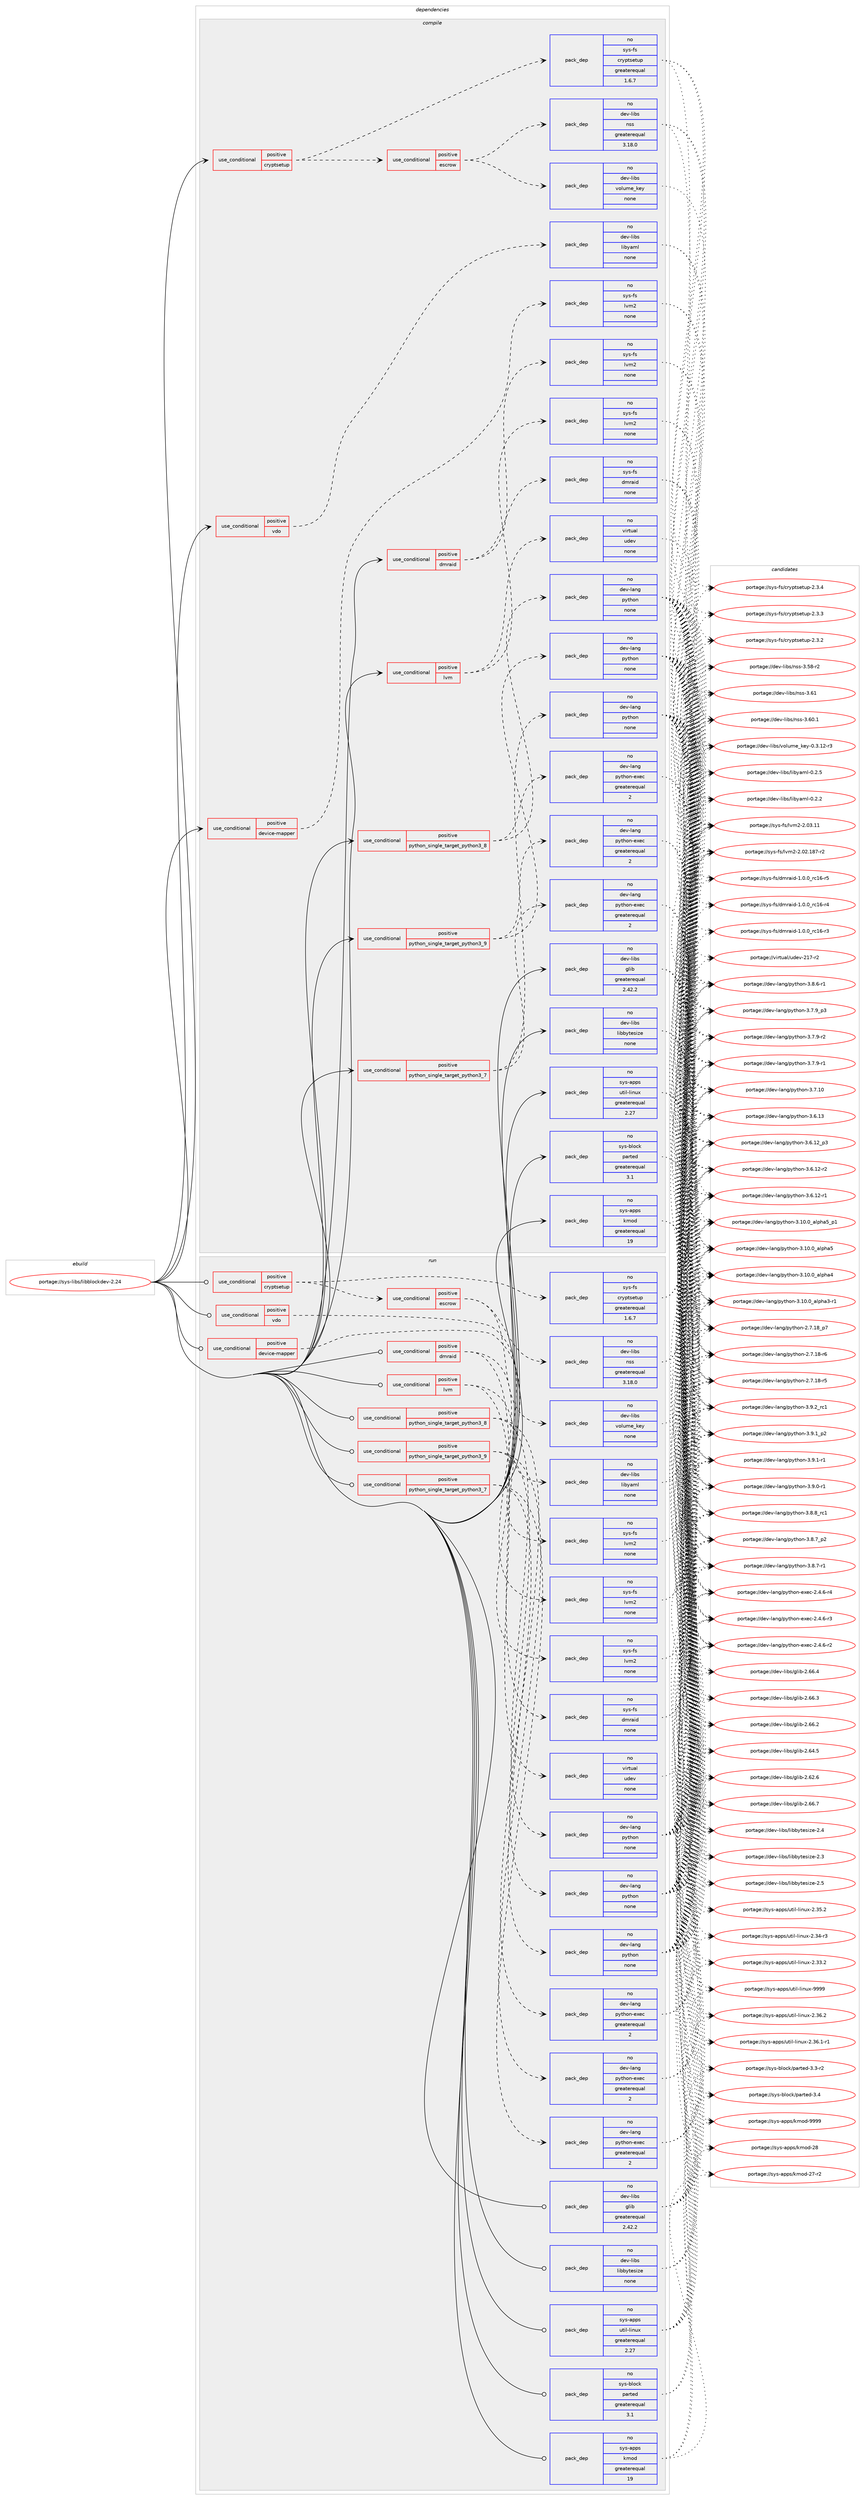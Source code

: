 digraph prolog {

# *************
# Graph options
# *************

newrank=true;
concentrate=true;
compound=true;
graph [rankdir=LR,fontname=Helvetica,fontsize=10,ranksep=1.5];#, ranksep=2.5, nodesep=0.2];
edge  [arrowhead=vee];
node  [fontname=Helvetica,fontsize=10];

# **********
# The ebuild
# **********

subgraph cluster_leftcol {
color=gray;
rank=same;
label=<<i>ebuild</i>>;
id [label="portage://sys-libs/libblockdev-2.24", color=red, width=4, href="../sys-libs/libblockdev-2.24.svg"];
}

# ****************
# The dependencies
# ****************

subgraph cluster_midcol {
color=gray;
label=<<i>dependencies</i>>;
subgraph cluster_compile {
fillcolor="#eeeeee";
style=filled;
label=<<i>compile</i>>;
subgraph cond645 {
dependency3415 [label=<<TABLE BORDER="0" CELLBORDER="1" CELLSPACING="0" CELLPADDING="4"><TR><TD ROWSPAN="3" CELLPADDING="10">use_conditional</TD></TR><TR><TD>positive</TD></TR><TR><TD>cryptsetup</TD></TR></TABLE>>, shape=none, color=red];
subgraph cond646 {
dependency3416 [label=<<TABLE BORDER="0" CELLBORDER="1" CELLSPACING="0" CELLPADDING="4"><TR><TD ROWSPAN="3" CELLPADDING="10">use_conditional</TD></TR><TR><TD>positive</TD></TR><TR><TD>escrow</TD></TR></TABLE>>, shape=none, color=red];
subgraph pack2709 {
dependency3417 [label=<<TABLE BORDER="0" CELLBORDER="1" CELLSPACING="0" CELLPADDING="4" WIDTH="220"><TR><TD ROWSPAN="6" CELLPADDING="30">pack_dep</TD></TR><TR><TD WIDTH="110">no</TD></TR><TR><TD>dev-libs</TD></TR><TR><TD>nss</TD></TR><TR><TD>greaterequal</TD></TR><TR><TD>3.18.0</TD></TR></TABLE>>, shape=none, color=blue];
}
dependency3416:e -> dependency3417:w [weight=20,style="dashed",arrowhead="vee"];
subgraph pack2710 {
dependency3418 [label=<<TABLE BORDER="0" CELLBORDER="1" CELLSPACING="0" CELLPADDING="4" WIDTH="220"><TR><TD ROWSPAN="6" CELLPADDING="30">pack_dep</TD></TR><TR><TD WIDTH="110">no</TD></TR><TR><TD>dev-libs</TD></TR><TR><TD>volume_key</TD></TR><TR><TD>none</TD></TR><TR><TD></TD></TR></TABLE>>, shape=none, color=blue];
}
dependency3416:e -> dependency3418:w [weight=20,style="dashed",arrowhead="vee"];
}
dependency3415:e -> dependency3416:w [weight=20,style="dashed",arrowhead="vee"];
subgraph pack2711 {
dependency3419 [label=<<TABLE BORDER="0" CELLBORDER="1" CELLSPACING="0" CELLPADDING="4" WIDTH="220"><TR><TD ROWSPAN="6" CELLPADDING="30">pack_dep</TD></TR><TR><TD WIDTH="110">no</TD></TR><TR><TD>sys-fs</TD></TR><TR><TD>cryptsetup</TD></TR><TR><TD>greaterequal</TD></TR><TR><TD>1.6.7</TD></TR></TABLE>>, shape=none, color=blue];
}
dependency3415:e -> dependency3419:w [weight=20,style="dashed",arrowhead="vee"];
}
id:e -> dependency3415:w [weight=20,style="solid",arrowhead="vee"];
subgraph cond647 {
dependency3420 [label=<<TABLE BORDER="0" CELLBORDER="1" CELLSPACING="0" CELLPADDING="4"><TR><TD ROWSPAN="3" CELLPADDING="10">use_conditional</TD></TR><TR><TD>positive</TD></TR><TR><TD>device-mapper</TD></TR></TABLE>>, shape=none, color=red];
subgraph pack2712 {
dependency3421 [label=<<TABLE BORDER="0" CELLBORDER="1" CELLSPACING="0" CELLPADDING="4" WIDTH="220"><TR><TD ROWSPAN="6" CELLPADDING="30">pack_dep</TD></TR><TR><TD WIDTH="110">no</TD></TR><TR><TD>sys-fs</TD></TR><TR><TD>lvm2</TD></TR><TR><TD>none</TD></TR><TR><TD></TD></TR></TABLE>>, shape=none, color=blue];
}
dependency3420:e -> dependency3421:w [weight=20,style="dashed",arrowhead="vee"];
}
id:e -> dependency3420:w [weight=20,style="solid",arrowhead="vee"];
subgraph cond648 {
dependency3422 [label=<<TABLE BORDER="0" CELLBORDER="1" CELLSPACING="0" CELLPADDING="4"><TR><TD ROWSPAN="3" CELLPADDING="10">use_conditional</TD></TR><TR><TD>positive</TD></TR><TR><TD>dmraid</TD></TR></TABLE>>, shape=none, color=red];
subgraph pack2713 {
dependency3423 [label=<<TABLE BORDER="0" CELLBORDER="1" CELLSPACING="0" CELLPADDING="4" WIDTH="220"><TR><TD ROWSPAN="6" CELLPADDING="30">pack_dep</TD></TR><TR><TD WIDTH="110">no</TD></TR><TR><TD>sys-fs</TD></TR><TR><TD>dmraid</TD></TR><TR><TD>none</TD></TR><TR><TD></TD></TR></TABLE>>, shape=none, color=blue];
}
dependency3422:e -> dependency3423:w [weight=20,style="dashed",arrowhead="vee"];
subgraph pack2714 {
dependency3424 [label=<<TABLE BORDER="0" CELLBORDER="1" CELLSPACING="0" CELLPADDING="4" WIDTH="220"><TR><TD ROWSPAN="6" CELLPADDING="30">pack_dep</TD></TR><TR><TD WIDTH="110">no</TD></TR><TR><TD>sys-fs</TD></TR><TR><TD>lvm2</TD></TR><TR><TD>none</TD></TR><TR><TD></TD></TR></TABLE>>, shape=none, color=blue];
}
dependency3422:e -> dependency3424:w [weight=20,style="dashed",arrowhead="vee"];
}
id:e -> dependency3422:w [weight=20,style="solid",arrowhead="vee"];
subgraph cond649 {
dependency3425 [label=<<TABLE BORDER="0" CELLBORDER="1" CELLSPACING="0" CELLPADDING="4"><TR><TD ROWSPAN="3" CELLPADDING="10">use_conditional</TD></TR><TR><TD>positive</TD></TR><TR><TD>lvm</TD></TR></TABLE>>, shape=none, color=red];
subgraph pack2715 {
dependency3426 [label=<<TABLE BORDER="0" CELLBORDER="1" CELLSPACING="0" CELLPADDING="4" WIDTH="220"><TR><TD ROWSPAN="6" CELLPADDING="30">pack_dep</TD></TR><TR><TD WIDTH="110">no</TD></TR><TR><TD>sys-fs</TD></TR><TR><TD>lvm2</TD></TR><TR><TD>none</TD></TR><TR><TD></TD></TR></TABLE>>, shape=none, color=blue];
}
dependency3425:e -> dependency3426:w [weight=20,style="dashed",arrowhead="vee"];
subgraph pack2716 {
dependency3427 [label=<<TABLE BORDER="0" CELLBORDER="1" CELLSPACING="0" CELLPADDING="4" WIDTH="220"><TR><TD ROWSPAN="6" CELLPADDING="30">pack_dep</TD></TR><TR><TD WIDTH="110">no</TD></TR><TR><TD>virtual</TD></TR><TR><TD>udev</TD></TR><TR><TD>none</TD></TR><TR><TD></TD></TR></TABLE>>, shape=none, color=blue];
}
dependency3425:e -> dependency3427:w [weight=20,style="dashed",arrowhead="vee"];
}
id:e -> dependency3425:w [weight=20,style="solid",arrowhead="vee"];
subgraph cond650 {
dependency3428 [label=<<TABLE BORDER="0" CELLBORDER="1" CELLSPACING="0" CELLPADDING="4"><TR><TD ROWSPAN="3" CELLPADDING="10">use_conditional</TD></TR><TR><TD>positive</TD></TR><TR><TD>python_single_target_python3_7</TD></TR></TABLE>>, shape=none, color=red];
subgraph pack2717 {
dependency3429 [label=<<TABLE BORDER="0" CELLBORDER="1" CELLSPACING="0" CELLPADDING="4" WIDTH="220"><TR><TD ROWSPAN="6" CELLPADDING="30">pack_dep</TD></TR><TR><TD WIDTH="110">no</TD></TR><TR><TD>dev-lang</TD></TR><TR><TD>python</TD></TR><TR><TD>none</TD></TR><TR><TD></TD></TR></TABLE>>, shape=none, color=blue];
}
dependency3428:e -> dependency3429:w [weight=20,style="dashed",arrowhead="vee"];
subgraph pack2718 {
dependency3430 [label=<<TABLE BORDER="0" CELLBORDER="1" CELLSPACING="0" CELLPADDING="4" WIDTH="220"><TR><TD ROWSPAN="6" CELLPADDING="30">pack_dep</TD></TR><TR><TD WIDTH="110">no</TD></TR><TR><TD>dev-lang</TD></TR><TR><TD>python-exec</TD></TR><TR><TD>greaterequal</TD></TR><TR><TD>2</TD></TR></TABLE>>, shape=none, color=blue];
}
dependency3428:e -> dependency3430:w [weight=20,style="dashed",arrowhead="vee"];
}
id:e -> dependency3428:w [weight=20,style="solid",arrowhead="vee"];
subgraph cond651 {
dependency3431 [label=<<TABLE BORDER="0" CELLBORDER="1" CELLSPACING="0" CELLPADDING="4"><TR><TD ROWSPAN="3" CELLPADDING="10">use_conditional</TD></TR><TR><TD>positive</TD></TR><TR><TD>python_single_target_python3_8</TD></TR></TABLE>>, shape=none, color=red];
subgraph pack2719 {
dependency3432 [label=<<TABLE BORDER="0" CELLBORDER="1" CELLSPACING="0" CELLPADDING="4" WIDTH="220"><TR><TD ROWSPAN="6" CELLPADDING="30">pack_dep</TD></TR><TR><TD WIDTH="110">no</TD></TR><TR><TD>dev-lang</TD></TR><TR><TD>python</TD></TR><TR><TD>none</TD></TR><TR><TD></TD></TR></TABLE>>, shape=none, color=blue];
}
dependency3431:e -> dependency3432:w [weight=20,style="dashed",arrowhead="vee"];
subgraph pack2720 {
dependency3433 [label=<<TABLE BORDER="0" CELLBORDER="1" CELLSPACING="0" CELLPADDING="4" WIDTH="220"><TR><TD ROWSPAN="6" CELLPADDING="30">pack_dep</TD></TR><TR><TD WIDTH="110">no</TD></TR><TR><TD>dev-lang</TD></TR><TR><TD>python-exec</TD></TR><TR><TD>greaterequal</TD></TR><TR><TD>2</TD></TR></TABLE>>, shape=none, color=blue];
}
dependency3431:e -> dependency3433:w [weight=20,style="dashed",arrowhead="vee"];
}
id:e -> dependency3431:w [weight=20,style="solid",arrowhead="vee"];
subgraph cond652 {
dependency3434 [label=<<TABLE BORDER="0" CELLBORDER="1" CELLSPACING="0" CELLPADDING="4"><TR><TD ROWSPAN="3" CELLPADDING="10">use_conditional</TD></TR><TR><TD>positive</TD></TR><TR><TD>python_single_target_python3_9</TD></TR></TABLE>>, shape=none, color=red];
subgraph pack2721 {
dependency3435 [label=<<TABLE BORDER="0" CELLBORDER="1" CELLSPACING="0" CELLPADDING="4" WIDTH="220"><TR><TD ROWSPAN="6" CELLPADDING="30">pack_dep</TD></TR><TR><TD WIDTH="110">no</TD></TR><TR><TD>dev-lang</TD></TR><TR><TD>python</TD></TR><TR><TD>none</TD></TR><TR><TD></TD></TR></TABLE>>, shape=none, color=blue];
}
dependency3434:e -> dependency3435:w [weight=20,style="dashed",arrowhead="vee"];
subgraph pack2722 {
dependency3436 [label=<<TABLE BORDER="0" CELLBORDER="1" CELLSPACING="0" CELLPADDING="4" WIDTH="220"><TR><TD ROWSPAN="6" CELLPADDING="30">pack_dep</TD></TR><TR><TD WIDTH="110">no</TD></TR><TR><TD>dev-lang</TD></TR><TR><TD>python-exec</TD></TR><TR><TD>greaterequal</TD></TR><TR><TD>2</TD></TR></TABLE>>, shape=none, color=blue];
}
dependency3434:e -> dependency3436:w [weight=20,style="dashed",arrowhead="vee"];
}
id:e -> dependency3434:w [weight=20,style="solid",arrowhead="vee"];
subgraph cond653 {
dependency3437 [label=<<TABLE BORDER="0" CELLBORDER="1" CELLSPACING="0" CELLPADDING="4"><TR><TD ROWSPAN="3" CELLPADDING="10">use_conditional</TD></TR><TR><TD>positive</TD></TR><TR><TD>vdo</TD></TR></TABLE>>, shape=none, color=red];
subgraph pack2723 {
dependency3438 [label=<<TABLE BORDER="0" CELLBORDER="1" CELLSPACING="0" CELLPADDING="4" WIDTH="220"><TR><TD ROWSPAN="6" CELLPADDING="30">pack_dep</TD></TR><TR><TD WIDTH="110">no</TD></TR><TR><TD>dev-libs</TD></TR><TR><TD>libyaml</TD></TR><TR><TD>none</TD></TR><TR><TD></TD></TR></TABLE>>, shape=none, color=blue];
}
dependency3437:e -> dependency3438:w [weight=20,style="dashed",arrowhead="vee"];
}
id:e -> dependency3437:w [weight=20,style="solid",arrowhead="vee"];
subgraph pack2724 {
dependency3439 [label=<<TABLE BORDER="0" CELLBORDER="1" CELLSPACING="0" CELLPADDING="4" WIDTH="220"><TR><TD ROWSPAN="6" CELLPADDING="30">pack_dep</TD></TR><TR><TD WIDTH="110">no</TD></TR><TR><TD>dev-libs</TD></TR><TR><TD>glib</TD></TR><TR><TD>greaterequal</TD></TR><TR><TD>2.42.2</TD></TR></TABLE>>, shape=none, color=blue];
}
id:e -> dependency3439:w [weight=20,style="solid",arrowhead="vee"];
subgraph pack2725 {
dependency3440 [label=<<TABLE BORDER="0" CELLBORDER="1" CELLSPACING="0" CELLPADDING="4" WIDTH="220"><TR><TD ROWSPAN="6" CELLPADDING="30">pack_dep</TD></TR><TR><TD WIDTH="110">no</TD></TR><TR><TD>dev-libs</TD></TR><TR><TD>libbytesize</TD></TR><TR><TD>none</TD></TR><TR><TD></TD></TR></TABLE>>, shape=none, color=blue];
}
id:e -> dependency3440:w [weight=20,style="solid",arrowhead="vee"];
subgraph pack2726 {
dependency3441 [label=<<TABLE BORDER="0" CELLBORDER="1" CELLSPACING="0" CELLPADDING="4" WIDTH="220"><TR><TD ROWSPAN="6" CELLPADDING="30">pack_dep</TD></TR><TR><TD WIDTH="110">no</TD></TR><TR><TD>sys-apps</TD></TR><TR><TD>kmod</TD></TR><TR><TD>greaterequal</TD></TR><TR><TD>19</TD></TR></TABLE>>, shape=none, color=blue];
}
id:e -> dependency3441:w [weight=20,style="solid",arrowhead="vee"];
subgraph pack2727 {
dependency3442 [label=<<TABLE BORDER="0" CELLBORDER="1" CELLSPACING="0" CELLPADDING="4" WIDTH="220"><TR><TD ROWSPAN="6" CELLPADDING="30">pack_dep</TD></TR><TR><TD WIDTH="110">no</TD></TR><TR><TD>sys-apps</TD></TR><TR><TD>util-linux</TD></TR><TR><TD>greaterequal</TD></TR><TR><TD>2.27</TD></TR></TABLE>>, shape=none, color=blue];
}
id:e -> dependency3442:w [weight=20,style="solid",arrowhead="vee"];
subgraph pack2728 {
dependency3443 [label=<<TABLE BORDER="0" CELLBORDER="1" CELLSPACING="0" CELLPADDING="4" WIDTH="220"><TR><TD ROWSPAN="6" CELLPADDING="30">pack_dep</TD></TR><TR><TD WIDTH="110">no</TD></TR><TR><TD>sys-block</TD></TR><TR><TD>parted</TD></TR><TR><TD>greaterequal</TD></TR><TR><TD>3.1</TD></TR></TABLE>>, shape=none, color=blue];
}
id:e -> dependency3443:w [weight=20,style="solid",arrowhead="vee"];
}
subgraph cluster_compileandrun {
fillcolor="#eeeeee";
style=filled;
label=<<i>compile and run</i>>;
}
subgraph cluster_run {
fillcolor="#eeeeee";
style=filled;
label=<<i>run</i>>;
subgraph cond654 {
dependency3444 [label=<<TABLE BORDER="0" CELLBORDER="1" CELLSPACING="0" CELLPADDING="4"><TR><TD ROWSPAN="3" CELLPADDING="10">use_conditional</TD></TR><TR><TD>positive</TD></TR><TR><TD>cryptsetup</TD></TR></TABLE>>, shape=none, color=red];
subgraph cond655 {
dependency3445 [label=<<TABLE BORDER="0" CELLBORDER="1" CELLSPACING="0" CELLPADDING="4"><TR><TD ROWSPAN="3" CELLPADDING="10">use_conditional</TD></TR><TR><TD>positive</TD></TR><TR><TD>escrow</TD></TR></TABLE>>, shape=none, color=red];
subgraph pack2729 {
dependency3446 [label=<<TABLE BORDER="0" CELLBORDER="1" CELLSPACING="0" CELLPADDING="4" WIDTH="220"><TR><TD ROWSPAN="6" CELLPADDING="30">pack_dep</TD></TR><TR><TD WIDTH="110">no</TD></TR><TR><TD>dev-libs</TD></TR><TR><TD>nss</TD></TR><TR><TD>greaterequal</TD></TR><TR><TD>3.18.0</TD></TR></TABLE>>, shape=none, color=blue];
}
dependency3445:e -> dependency3446:w [weight=20,style="dashed",arrowhead="vee"];
subgraph pack2730 {
dependency3447 [label=<<TABLE BORDER="0" CELLBORDER="1" CELLSPACING="0" CELLPADDING="4" WIDTH="220"><TR><TD ROWSPAN="6" CELLPADDING="30">pack_dep</TD></TR><TR><TD WIDTH="110">no</TD></TR><TR><TD>dev-libs</TD></TR><TR><TD>volume_key</TD></TR><TR><TD>none</TD></TR><TR><TD></TD></TR></TABLE>>, shape=none, color=blue];
}
dependency3445:e -> dependency3447:w [weight=20,style="dashed",arrowhead="vee"];
}
dependency3444:e -> dependency3445:w [weight=20,style="dashed",arrowhead="vee"];
subgraph pack2731 {
dependency3448 [label=<<TABLE BORDER="0" CELLBORDER="1" CELLSPACING="0" CELLPADDING="4" WIDTH="220"><TR><TD ROWSPAN="6" CELLPADDING="30">pack_dep</TD></TR><TR><TD WIDTH="110">no</TD></TR><TR><TD>sys-fs</TD></TR><TR><TD>cryptsetup</TD></TR><TR><TD>greaterequal</TD></TR><TR><TD>1.6.7</TD></TR></TABLE>>, shape=none, color=blue];
}
dependency3444:e -> dependency3448:w [weight=20,style="dashed",arrowhead="vee"];
}
id:e -> dependency3444:w [weight=20,style="solid",arrowhead="odot"];
subgraph cond656 {
dependency3449 [label=<<TABLE BORDER="0" CELLBORDER="1" CELLSPACING="0" CELLPADDING="4"><TR><TD ROWSPAN="3" CELLPADDING="10">use_conditional</TD></TR><TR><TD>positive</TD></TR><TR><TD>device-mapper</TD></TR></TABLE>>, shape=none, color=red];
subgraph pack2732 {
dependency3450 [label=<<TABLE BORDER="0" CELLBORDER="1" CELLSPACING="0" CELLPADDING="4" WIDTH="220"><TR><TD ROWSPAN="6" CELLPADDING="30">pack_dep</TD></TR><TR><TD WIDTH="110">no</TD></TR><TR><TD>sys-fs</TD></TR><TR><TD>lvm2</TD></TR><TR><TD>none</TD></TR><TR><TD></TD></TR></TABLE>>, shape=none, color=blue];
}
dependency3449:e -> dependency3450:w [weight=20,style="dashed",arrowhead="vee"];
}
id:e -> dependency3449:w [weight=20,style="solid",arrowhead="odot"];
subgraph cond657 {
dependency3451 [label=<<TABLE BORDER="0" CELLBORDER="1" CELLSPACING="0" CELLPADDING="4"><TR><TD ROWSPAN="3" CELLPADDING="10">use_conditional</TD></TR><TR><TD>positive</TD></TR><TR><TD>dmraid</TD></TR></TABLE>>, shape=none, color=red];
subgraph pack2733 {
dependency3452 [label=<<TABLE BORDER="0" CELLBORDER="1" CELLSPACING="0" CELLPADDING="4" WIDTH="220"><TR><TD ROWSPAN="6" CELLPADDING="30">pack_dep</TD></TR><TR><TD WIDTH="110">no</TD></TR><TR><TD>sys-fs</TD></TR><TR><TD>dmraid</TD></TR><TR><TD>none</TD></TR><TR><TD></TD></TR></TABLE>>, shape=none, color=blue];
}
dependency3451:e -> dependency3452:w [weight=20,style="dashed",arrowhead="vee"];
subgraph pack2734 {
dependency3453 [label=<<TABLE BORDER="0" CELLBORDER="1" CELLSPACING="0" CELLPADDING="4" WIDTH="220"><TR><TD ROWSPAN="6" CELLPADDING="30">pack_dep</TD></TR><TR><TD WIDTH="110">no</TD></TR><TR><TD>sys-fs</TD></TR><TR><TD>lvm2</TD></TR><TR><TD>none</TD></TR><TR><TD></TD></TR></TABLE>>, shape=none, color=blue];
}
dependency3451:e -> dependency3453:w [weight=20,style="dashed",arrowhead="vee"];
}
id:e -> dependency3451:w [weight=20,style="solid",arrowhead="odot"];
subgraph cond658 {
dependency3454 [label=<<TABLE BORDER="0" CELLBORDER="1" CELLSPACING="0" CELLPADDING="4"><TR><TD ROWSPAN="3" CELLPADDING="10">use_conditional</TD></TR><TR><TD>positive</TD></TR><TR><TD>lvm</TD></TR></TABLE>>, shape=none, color=red];
subgraph pack2735 {
dependency3455 [label=<<TABLE BORDER="0" CELLBORDER="1" CELLSPACING="0" CELLPADDING="4" WIDTH="220"><TR><TD ROWSPAN="6" CELLPADDING="30">pack_dep</TD></TR><TR><TD WIDTH="110">no</TD></TR><TR><TD>sys-fs</TD></TR><TR><TD>lvm2</TD></TR><TR><TD>none</TD></TR><TR><TD></TD></TR></TABLE>>, shape=none, color=blue];
}
dependency3454:e -> dependency3455:w [weight=20,style="dashed",arrowhead="vee"];
subgraph pack2736 {
dependency3456 [label=<<TABLE BORDER="0" CELLBORDER="1" CELLSPACING="0" CELLPADDING="4" WIDTH="220"><TR><TD ROWSPAN="6" CELLPADDING="30">pack_dep</TD></TR><TR><TD WIDTH="110">no</TD></TR><TR><TD>virtual</TD></TR><TR><TD>udev</TD></TR><TR><TD>none</TD></TR><TR><TD></TD></TR></TABLE>>, shape=none, color=blue];
}
dependency3454:e -> dependency3456:w [weight=20,style="dashed",arrowhead="vee"];
}
id:e -> dependency3454:w [weight=20,style="solid",arrowhead="odot"];
subgraph cond659 {
dependency3457 [label=<<TABLE BORDER="0" CELLBORDER="1" CELLSPACING="0" CELLPADDING="4"><TR><TD ROWSPAN="3" CELLPADDING="10">use_conditional</TD></TR><TR><TD>positive</TD></TR><TR><TD>python_single_target_python3_7</TD></TR></TABLE>>, shape=none, color=red];
subgraph pack2737 {
dependency3458 [label=<<TABLE BORDER="0" CELLBORDER="1" CELLSPACING="0" CELLPADDING="4" WIDTH="220"><TR><TD ROWSPAN="6" CELLPADDING="30">pack_dep</TD></TR><TR><TD WIDTH="110">no</TD></TR><TR><TD>dev-lang</TD></TR><TR><TD>python</TD></TR><TR><TD>none</TD></TR><TR><TD></TD></TR></TABLE>>, shape=none, color=blue];
}
dependency3457:e -> dependency3458:w [weight=20,style="dashed",arrowhead="vee"];
subgraph pack2738 {
dependency3459 [label=<<TABLE BORDER="0" CELLBORDER="1" CELLSPACING="0" CELLPADDING="4" WIDTH="220"><TR><TD ROWSPAN="6" CELLPADDING="30">pack_dep</TD></TR><TR><TD WIDTH="110">no</TD></TR><TR><TD>dev-lang</TD></TR><TR><TD>python-exec</TD></TR><TR><TD>greaterequal</TD></TR><TR><TD>2</TD></TR></TABLE>>, shape=none, color=blue];
}
dependency3457:e -> dependency3459:w [weight=20,style="dashed",arrowhead="vee"];
}
id:e -> dependency3457:w [weight=20,style="solid",arrowhead="odot"];
subgraph cond660 {
dependency3460 [label=<<TABLE BORDER="0" CELLBORDER="1" CELLSPACING="0" CELLPADDING="4"><TR><TD ROWSPAN="3" CELLPADDING="10">use_conditional</TD></TR><TR><TD>positive</TD></TR><TR><TD>python_single_target_python3_8</TD></TR></TABLE>>, shape=none, color=red];
subgraph pack2739 {
dependency3461 [label=<<TABLE BORDER="0" CELLBORDER="1" CELLSPACING="0" CELLPADDING="4" WIDTH="220"><TR><TD ROWSPAN="6" CELLPADDING="30">pack_dep</TD></TR><TR><TD WIDTH="110">no</TD></TR><TR><TD>dev-lang</TD></TR><TR><TD>python</TD></TR><TR><TD>none</TD></TR><TR><TD></TD></TR></TABLE>>, shape=none, color=blue];
}
dependency3460:e -> dependency3461:w [weight=20,style="dashed",arrowhead="vee"];
subgraph pack2740 {
dependency3462 [label=<<TABLE BORDER="0" CELLBORDER="1" CELLSPACING="0" CELLPADDING="4" WIDTH="220"><TR><TD ROWSPAN="6" CELLPADDING="30">pack_dep</TD></TR><TR><TD WIDTH="110">no</TD></TR><TR><TD>dev-lang</TD></TR><TR><TD>python-exec</TD></TR><TR><TD>greaterequal</TD></TR><TR><TD>2</TD></TR></TABLE>>, shape=none, color=blue];
}
dependency3460:e -> dependency3462:w [weight=20,style="dashed",arrowhead="vee"];
}
id:e -> dependency3460:w [weight=20,style="solid",arrowhead="odot"];
subgraph cond661 {
dependency3463 [label=<<TABLE BORDER="0" CELLBORDER="1" CELLSPACING="0" CELLPADDING="4"><TR><TD ROWSPAN="3" CELLPADDING="10">use_conditional</TD></TR><TR><TD>positive</TD></TR><TR><TD>python_single_target_python3_9</TD></TR></TABLE>>, shape=none, color=red];
subgraph pack2741 {
dependency3464 [label=<<TABLE BORDER="0" CELLBORDER="1" CELLSPACING="0" CELLPADDING="4" WIDTH="220"><TR><TD ROWSPAN="6" CELLPADDING="30">pack_dep</TD></TR><TR><TD WIDTH="110">no</TD></TR><TR><TD>dev-lang</TD></TR><TR><TD>python</TD></TR><TR><TD>none</TD></TR><TR><TD></TD></TR></TABLE>>, shape=none, color=blue];
}
dependency3463:e -> dependency3464:w [weight=20,style="dashed",arrowhead="vee"];
subgraph pack2742 {
dependency3465 [label=<<TABLE BORDER="0" CELLBORDER="1" CELLSPACING="0" CELLPADDING="4" WIDTH="220"><TR><TD ROWSPAN="6" CELLPADDING="30">pack_dep</TD></TR><TR><TD WIDTH="110">no</TD></TR><TR><TD>dev-lang</TD></TR><TR><TD>python-exec</TD></TR><TR><TD>greaterequal</TD></TR><TR><TD>2</TD></TR></TABLE>>, shape=none, color=blue];
}
dependency3463:e -> dependency3465:w [weight=20,style="dashed",arrowhead="vee"];
}
id:e -> dependency3463:w [weight=20,style="solid",arrowhead="odot"];
subgraph cond662 {
dependency3466 [label=<<TABLE BORDER="0" CELLBORDER="1" CELLSPACING="0" CELLPADDING="4"><TR><TD ROWSPAN="3" CELLPADDING="10">use_conditional</TD></TR><TR><TD>positive</TD></TR><TR><TD>vdo</TD></TR></TABLE>>, shape=none, color=red];
subgraph pack2743 {
dependency3467 [label=<<TABLE BORDER="0" CELLBORDER="1" CELLSPACING="0" CELLPADDING="4" WIDTH="220"><TR><TD ROWSPAN="6" CELLPADDING="30">pack_dep</TD></TR><TR><TD WIDTH="110">no</TD></TR><TR><TD>dev-libs</TD></TR><TR><TD>libyaml</TD></TR><TR><TD>none</TD></TR><TR><TD></TD></TR></TABLE>>, shape=none, color=blue];
}
dependency3466:e -> dependency3467:w [weight=20,style="dashed",arrowhead="vee"];
}
id:e -> dependency3466:w [weight=20,style="solid",arrowhead="odot"];
subgraph pack2744 {
dependency3468 [label=<<TABLE BORDER="0" CELLBORDER="1" CELLSPACING="0" CELLPADDING="4" WIDTH="220"><TR><TD ROWSPAN="6" CELLPADDING="30">pack_dep</TD></TR><TR><TD WIDTH="110">no</TD></TR><TR><TD>dev-libs</TD></TR><TR><TD>glib</TD></TR><TR><TD>greaterequal</TD></TR><TR><TD>2.42.2</TD></TR></TABLE>>, shape=none, color=blue];
}
id:e -> dependency3468:w [weight=20,style="solid",arrowhead="odot"];
subgraph pack2745 {
dependency3469 [label=<<TABLE BORDER="0" CELLBORDER="1" CELLSPACING="0" CELLPADDING="4" WIDTH="220"><TR><TD ROWSPAN="6" CELLPADDING="30">pack_dep</TD></TR><TR><TD WIDTH="110">no</TD></TR><TR><TD>dev-libs</TD></TR><TR><TD>libbytesize</TD></TR><TR><TD>none</TD></TR><TR><TD></TD></TR></TABLE>>, shape=none, color=blue];
}
id:e -> dependency3469:w [weight=20,style="solid",arrowhead="odot"];
subgraph pack2746 {
dependency3470 [label=<<TABLE BORDER="0" CELLBORDER="1" CELLSPACING="0" CELLPADDING="4" WIDTH="220"><TR><TD ROWSPAN="6" CELLPADDING="30">pack_dep</TD></TR><TR><TD WIDTH="110">no</TD></TR><TR><TD>sys-apps</TD></TR><TR><TD>kmod</TD></TR><TR><TD>greaterequal</TD></TR><TR><TD>19</TD></TR></TABLE>>, shape=none, color=blue];
}
id:e -> dependency3470:w [weight=20,style="solid",arrowhead="odot"];
subgraph pack2747 {
dependency3471 [label=<<TABLE BORDER="0" CELLBORDER="1" CELLSPACING="0" CELLPADDING="4" WIDTH="220"><TR><TD ROWSPAN="6" CELLPADDING="30">pack_dep</TD></TR><TR><TD WIDTH="110">no</TD></TR><TR><TD>sys-apps</TD></TR><TR><TD>util-linux</TD></TR><TR><TD>greaterequal</TD></TR><TR><TD>2.27</TD></TR></TABLE>>, shape=none, color=blue];
}
id:e -> dependency3471:w [weight=20,style="solid",arrowhead="odot"];
subgraph pack2748 {
dependency3472 [label=<<TABLE BORDER="0" CELLBORDER="1" CELLSPACING="0" CELLPADDING="4" WIDTH="220"><TR><TD ROWSPAN="6" CELLPADDING="30">pack_dep</TD></TR><TR><TD WIDTH="110">no</TD></TR><TR><TD>sys-block</TD></TR><TR><TD>parted</TD></TR><TR><TD>greaterequal</TD></TR><TR><TD>3.1</TD></TR></TABLE>>, shape=none, color=blue];
}
id:e -> dependency3472:w [weight=20,style="solid",arrowhead="odot"];
}
}

# **************
# The candidates
# **************

subgraph cluster_choices {
rank=same;
color=gray;
label=<<i>candidates</i>>;

subgraph choice2709 {
color=black;
nodesep=1;
choice1001011184510810598115471101151154551465449 [label="portage://dev-libs/nss-3.61", color=red, width=4,href="../dev-libs/nss-3.61.svg"];
choice10010111845108105981154711011511545514654484649 [label="portage://dev-libs/nss-3.60.1", color=red, width=4,href="../dev-libs/nss-3.60.1.svg"];
choice10010111845108105981154711011511545514653564511450 [label="portage://dev-libs/nss-3.58-r2", color=red, width=4,href="../dev-libs/nss-3.58-r2.svg"];
dependency3417:e -> choice1001011184510810598115471101151154551465449:w [style=dotted,weight="100"];
dependency3417:e -> choice10010111845108105981154711011511545514654484649:w [style=dotted,weight="100"];
dependency3417:e -> choice10010111845108105981154711011511545514653564511450:w [style=dotted,weight="100"];
}
subgraph choice2710 {
color=black;
nodesep=1;
choice10010111845108105981154711811110811710910195107101121454846514649504511451 [label="portage://dev-libs/volume_key-0.3.12-r3", color=red, width=4,href="../dev-libs/volume_key-0.3.12-r3.svg"];
dependency3418:e -> choice10010111845108105981154711811110811710910195107101121454846514649504511451:w [style=dotted,weight="100"];
}
subgraph choice2711 {
color=black;
nodesep=1;
choice115121115451021154799114121112116115101116117112455046514652 [label="portage://sys-fs/cryptsetup-2.3.4", color=red, width=4,href="../sys-fs/cryptsetup-2.3.4.svg"];
choice115121115451021154799114121112116115101116117112455046514651 [label="portage://sys-fs/cryptsetup-2.3.3", color=red, width=4,href="../sys-fs/cryptsetup-2.3.3.svg"];
choice115121115451021154799114121112116115101116117112455046514650 [label="portage://sys-fs/cryptsetup-2.3.2", color=red, width=4,href="../sys-fs/cryptsetup-2.3.2.svg"];
dependency3419:e -> choice115121115451021154799114121112116115101116117112455046514652:w [style=dotted,weight="100"];
dependency3419:e -> choice115121115451021154799114121112116115101116117112455046514651:w [style=dotted,weight="100"];
dependency3419:e -> choice115121115451021154799114121112116115101116117112455046514650:w [style=dotted,weight="100"];
}
subgraph choice2712 {
color=black;
nodesep=1;
choice1151211154510211547108118109504550464851464949 [label="portage://sys-fs/lvm2-2.03.11", color=red, width=4,href="../sys-fs/lvm2-2.03.11.svg"];
choice1151211154510211547108118109504550464850464956554511450 [label="portage://sys-fs/lvm2-2.02.187-r2", color=red, width=4,href="../sys-fs/lvm2-2.02.187-r2.svg"];
dependency3421:e -> choice1151211154510211547108118109504550464851464949:w [style=dotted,weight="100"];
dependency3421:e -> choice1151211154510211547108118109504550464850464956554511450:w [style=dotted,weight="100"];
}
subgraph choice2713 {
color=black;
nodesep=1;
choice115121115451021154710010911497105100454946484648951149949544511453 [label="portage://sys-fs/dmraid-1.0.0_rc16-r5", color=red, width=4,href="../sys-fs/dmraid-1.0.0_rc16-r5.svg"];
choice115121115451021154710010911497105100454946484648951149949544511452 [label="portage://sys-fs/dmraid-1.0.0_rc16-r4", color=red, width=4,href="../sys-fs/dmraid-1.0.0_rc16-r4.svg"];
choice115121115451021154710010911497105100454946484648951149949544511451 [label="portage://sys-fs/dmraid-1.0.0_rc16-r3", color=red, width=4,href="../sys-fs/dmraid-1.0.0_rc16-r3.svg"];
dependency3423:e -> choice115121115451021154710010911497105100454946484648951149949544511453:w [style=dotted,weight="100"];
dependency3423:e -> choice115121115451021154710010911497105100454946484648951149949544511452:w [style=dotted,weight="100"];
dependency3423:e -> choice115121115451021154710010911497105100454946484648951149949544511451:w [style=dotted,weight="100"];
}
subgraph choice2714 {
color=black;
nodesep=1;
choice1151211154510211547108118109504550464851464949 [label="portage://sys-fs/lvm2-2.03.11", color=red, width=4,href="../sys-fs/lvm2-2.03.11.svg"];
choice1151211154510211547108118109504550464850464956554511450 [label="portage://sys-fs/lvm2-2.02.187-r2", color=red, width=4,href="../sys-fs/lvm2-2.02.187-r2.svg"];
dependency3424:e -> choice1151211154510211547108118109504550464851464949:w [style=dotted,weight="100"];
dependency3424:e -> choice1151211154510211547108118109504550464850464956554511450:w [style=dotted,weight="100"];
}
subgraph choice2715 {
color=black;
nodesep=1;
choice1151211154510211547108118109504550464851464949 [label="portage://sys-fs/lvm2-2.03.11", color=red, width=4,href="../sys-fs/lvm2-2.03.11.svg"];
choice1151211154510211547108118109504550464850464956554511450 [label="portage://sys-fs/lvm2-2.02.187-r2", color=red, width=4,href="../sys-fs/lvm2-2.02.187-r2.svg"];
dependency3426:e -> choice1151211154510211547108118109504550464851464949:w [style=dotted,weight="100"];
dependency3426:e -> choice1151211154510211547108118109504550464850464956554511450:w [style=dotted,weight="100"];
}
subgraph choice2716 {
color=black;
nodesep=1;
choice1181051141161179710847117100101118455049554511450 [label="portage://virtual/udev-217-r2", color=red, width=4,href="../virtual/udev-217-r2.svg"];
dependency3427:e -> choice1181051141161179710847117100101118455049554511450:w [style=dotted,weight="100"];
}
subgraph choice2717 {
color=black;
nodesep=1;
choice100101118451089711010347112121116104111110455146574650951149949 [label="portage://dev-lang/python-3.9.2_rc1", color=red, width=4,href="../dev-lang/python-3.9.2_rc1.svg"];
choice1001011184510897110103471121211161041111104551465746499511250 [label="portage://dev-lang/python-3.9.1_p2", color=red, width=4,href="../dev-lang/python-3.9.1_p2.svg"];
choice1001011184510897110103471121211161041111104551465746494511449 [label="portage://dev-lang/python-3.9.1-r1", color=red, width=4,href="../dev-lang/python-3.9.1-r1.svg"];
choice1001011184510897110103471121211161041111104551465746484511449 [label="portage://dev-lang/python-3.9.0-r1", color=red, width=4,href="../dev-lang/python-3.9.0-r1.svg"];
choice100101118451089711010347112121116104111110455146564656951149949 [label="portage://dev-lang/python-3.8.8_rc1", color=red, width=4,href="../dev-lang/python-3.8.8_rc1.svg"];
choice1001011184510897110103471121211161041111104551465646559511250 [label="portage://dev-lang/python-3.8.7_p2", color=red, width=4,href="../dev-lang/python-3.8.7_p2.svg"];
choice1001011184510897110103471121211161041111104551465646554511449 [label="portage://dev-lang/python-3.8.7-r1", color=red, width=4,href="../dev-lang/python-3.8.7-r1.svg"];
choice1001011184510897110103471121211161041111104551465646544511449 [label="portage://dev-lang/python-3.8.6-r1", color=red, width=4,href="../dev-lang/python-3.8.6-r1.svg"];
choice1001011184510897110103471121211161041111104551465546579511251 [label="portage://dev-lang/python-3.7.9_p3", color=red, width=4,href="../dev-lang/python-3.7.9_p3.svg"];
choice1001011184510897110103471121211161041111104551465546574511450 [label="portage://dev-lang/python-3.7.9-r2", color=red, width=4,href="../dev-lang/python-3.7.9-r2.svg"];
choice1001011184510897110103471121211161041111104551465546574511449 [label="portage://dev-lang/python-3.7.9-r1", color=red, width=4,href="../dev-lang/python-3.7.9-r1.svg"];
choice10010111845108971101034711212111610411111045514655464948 [label="portage://dev-lang/python-3.7.10", color=red, width=4,href="../dev-lang/python-3.7.10.svg"];
choice10010111845108971101034711212111610411111045514654464951 [label="portage://dev-lang/python-3.6.13", color=red, width=4,href="../dev-lang/python-3.6.13.svg"];
choice100101118451089711010347112121116104111110455146544649509511251 [label="portage://dev-lang/python-3.6.12_p3", color=red, width=4,href="../dev-lang/python-3.6.12_p3.svg"];
choice100101118451089711010347112121116104111110455146544649504511450 [label="portage://dev-lang/python-3.6.12-r2", color=red, width=4,href="../dev-lang/python-3.6.12-r2.svg"];
choice100101118451089711010347112121116104111110455146544649504511449 [label="portage://dev-lang/python-3.6.12-r1", color=red, width=4,href="../dev-lang/python-3.6.12-r1.svg"];
choice10010111845108971101034711212111610411111045514649484648959710811210497539511249 [label="portage://dev-lang/python-3.10.0_alpha5_p1", color=red, width=4,href="../dev-lang/python-3.10.0_alpha5_p1.svg"];
choice1001011184510897110103471121211161041111104551464948464895971081121049753 [label="portage://dev-lang/python-3.10.0_alpha5", color=red, width=4,href="../dev-lang/python-3.10.0_alpha5.svg"];
choice1001011184510897110103471121211161041111104551464948464895971081121049752 [label="portage://dev-lang/python-3.10.0_alpha4", color=red, width=4,href="../dev-lang/python-3.10.0_alpha4.svg"];
choice10010111845108971101034711212111610411111045514649484648959710811210497514511449 [label="portage://dev-lang/python-3.10.0_alpha3-r1", color=red, width=4,href="../dev-lang/python-3.10.0_alpha3-r1.svg"];
choice100101118451089711010347112121116104111110455046554649569511255 [label="portage://dev-lang/python-2.7.18_p7", color=red, width=4,href="../dev-lang/python-2.7.18_p7.svg"];
choice100101118451089711010347112121116104111110455046554649564511454 [label="portage://dev-lang/python-2.7.18-r6", color=red, width=4,href="../dev-lang/python-2.7.18-r6.svg"];
choice100101118451089711010347112121116104111110455046554649564511453 [label="portage://dev-lang/python-2.7.18-r5", color=red, width=4,href="../dev-lang/python-2.7.18-r5.svg"];
dependency3429:e -> choice100101118451089711010347112121116104111110455146574650951149949:w [style=dotted,weight="100"];
dependency3429:e -> choice1001011184510897110103471121211161041111104551465746499511250:w [style=dotted,weight="100"];
dependency3429:e -> choice1001011184510897110103471121211161041111104551465746494511449:w [style=dotted,weight="100"];
dependency3429:e -> choice1001011184510897110103471121211161041111104551465746484511449:w [style=dotted,weight="100"];
dependency3429:e -> choice100101118451089711010347112121116104111110455146564656951149949:w [style=dotted,weight="100"];
dependency3429:e -> choice1001011184510897110103471121211161041111104551465646559511250:w [style=dotted,weight="100"];
dependency3429:e -> choice1001011184510897110103471121211161041111104551465646554511449:w [style=dotted,weight="100"];
dependency3429:e -> choice1001011184510897110103471121211161041111104551465646544511449:w [style=dotted,weight="100"];
dependency3429:e -> choice1001011184510897110103471121211161041111104551465546579511251:w [style=dotted,weight="100"];
dependency3429:e -> choice1001011184510897110103471121211161041111104551465546574511450:w [style=dotted,weight="100"];
dependency3429:e -> choice1001011184510897110103471121211161041111104551465546574511449:w [style=dotted,weight="100"];
dependency3429:e -> choice10010111845108971101034711212111610411111045514655464948:w [style=dotted,weight="100"];
dependency3429:e -> choice10010111845108971101034711212111610411111045514654464951:w [style=dotted,weight="100"];
dependency3429:e -> choice100101118451089711010347112121116104111110455146544649509511251:w [style=dotted,weight="100"];
dependency3429:e -> choice100101118451089711010347112121116104111110455146544649504511450:w [style=dotted,weight="100"];
dependency3429:e -> choice100101118451089711010347112121116104111110455146544649504511449:w [style=dotted,weight="100"];
dependency3429:e -> choice10010111845108971101034711212111610411111045514649484648959710811210497539511249:w [style=dotted,weight="100"];
dependency3429:e -> choice1001011184510897110103471121211161041111104551464948464895971081121049753:w [style=dotted,weight="100"];
dependency3429:e -> choice1001011184510897110103471121211161041111104551464948464895971081121049752:w [style=dotted,weight="100"];
dependency3429:e -> choice10010111845108971101034711212111610411111045514649484648959710811210497514511449:w [style=dotted,weight="100"];
dependency3429:e -> choice100101118451089711010347112121116104111110455046554649569511255:w [style=dotted,weight="100"];
dependency3429:e -> choice100101118451089711010347112121116104111110455046554649564511454:w [style=dotted,weight="100"];
dependency3429:e -> choice100101118451089711010347112121116104111110455046554649564511453:w [style=dotted,weight="100"];
}
subgraph choice2718 {
color=black;
nodesep=1;
choice10010111845108971101034711212111610411111045101120101994550465246544511452 [label="portage://dev-lang/python-exec-2.4.6-r4", color=red, width=4,href="../dev-lang/python-exec-2.4.6-r4.svg"];
choice10010111845108971101034711212111610411111045101120101994550465246544511451 [label="portage://dev-lang/python-exec-2.4.6-r3", color=red, width=4,href="../dev-lang/python-exec-2.4.6-r3.svg"];
choice10010111845108971101034711212111610411111045101120101994550465246544511450 [label="portage://dev-lang/python-exec-2.4.6-r2", color=red, width=4,href="../dev-lang/python-exec-2.4.6-r2.svg"];
dependency3430:e -> choice10010111845108971101034711212111610411111045101120101994550465246544511452:w [style=dotted,weight="100"];
dependency3430:e -> choice10010111845108971101034711212111610411111045101120101994550465246544511451:w [style=dotted,weight="100"];
dependency3430:e -> choice10010111845108971101034711212111610411111045101120101994550465246544511450:w [style=dotted,weight="100"];
}
subgraph choice2719 {
color=black;
nodesep=1;
choice100101118451089711010347112121116104111110455146574650951149949 [label="portage://dev-lang/python-3.9.2_rc1", color=red, width=4,href="../dev-lang/python-3.9.2_rc1.svg"];
choice1001011184510897110103471121211161041111104551465746499511250 [label="portage://dev-lang/python-3.9.1_p2", color=red, width=4,href="../dev-lang/python-3.9.1_p2.svg"];
choice1001011184510897110103471121211161041111104551465746494511449 [label="portage://dev-lang/python-3.9.1-r1", color=red, width=4,href="../dev-lang/python-3.9.1-r1.svg"];
choice1001011184510897110103471121211161041111104551465746484511449 [label="portage://dev-lang/python-3.9.0-r1", color=red, width=4,href="../dev-lang/python-3.9.0-r1.svg"];
choice100101118451089711010347112121116104111110455146564656951149949 [label="portage://dev-lang/python-3.8.8_rc1", color=red, width=4,href="../dev-lang/python-3.8.8_rc1.svg"];
choice1001011184510897110103471121211161041111104551465646559511250 [label="portage://dev-lang/python-3.8.7_p2", color=red, width=4,href="../dev-lang/python-3.8.7_p2.svg"];
choice1001011184510897110103471121211161041111104551465646554511449 [label="portage://dev-lang/python-3.8.7-r1", color=red, width=4,href="../dev-lang/python-3.8.7-r1.svg"];
choice1001011184510897110103471121211161041111104551465646544511449 [label="portage://dev-lang/python-3.8.6-r1", color=red, width=4,href="../dev-lang/python-3.8.6-r1.svg"];
choice1001011184510897110103471121211161041111104551465546579511251 [label="portage://dev-lang/python-3.7.9_p3", color=red, width=4,href="../dev-lang/python-3.7.9_p3.svg"];
choice1001011184510897110103471121211161041111104551465546574511450 [label="portage://dev-lang/python-3.7.9-r2", color=red, width=4,href="../dev-lang/python-3.7.9-r2.svg"];
choice1001011184510897110103471121211161041111104551465546574511449 [label="portage://dev-lang/python-3.7.9-r1", color=red, width=4,href="../dev-lang/python-3.7.9-r1.svg"];
choice10010111845108971101034711212111610411111045514655464948 [label="portage://dev-lang/python-3.7.10", color=red, width=4,href="../dev-lang/python-3.7.10.svg"];
choice10010111845108971101034711212111610411111045514654464951 [label="portage://dev-lang/python-3.6.13", color=red, width=4,href="../dev-lang/python-3.6.13.svg"];
choice100101118451089711010347112121116104111110455146544649509511251 [label="portage://dev-lang/python-3.6.12_p3", color=red, width=4,href="../dev-lang/python-3.6.12_p3.svg"];
choice100101118451089711010347112121116104111110455146544649504511450 [label="portage://dev-lang/python-3.6.12-r2", color=red, width=4,href="../dev-lang/python-3.6.12-r2.svg"];
choice100101118451089711010347112121116104111110455146544649504511449 [label="portage://dev-lang/python-3.6.12-r1", color=red, width=4,href="../dev-lang/python-3.6.12-r1.svg"];
choice10010111845108971101034711212111610411111045514649484648959710811210497539511249 [label="portage://dev-lang/python-3.10.0_alpha5_p1", color=red, width=4,href="../dev-lang/python-3.10.0_alpha5_p1.svg"];
choice1001011184510897110103471121211161041111104551464948464895971081121049753 [label="portage://dev-lang/python-3.10.0_alpha5", color=red, width=4,href="../dev-lang/python-3.10.0_alpha5.svg"];
choice1001011184510897110103471121211161041111104551464948464895971081121049752 [label="portage://dev-lang/python-3.10.0_alpha4", color=red, width=4,href="../dev-lang/python-3.10.0_alpha4.svg"];
choice10010111845108971101034711212111610411111045514649484648959710811210497514511449 [label="portage://dev-lang/python-3.10.0_alpha3-r1", color=red, width=4,href="../dev-lang/python-3.10.0_alpha3-r1.svg"];
choice100101118451089711010347112121116104111110455046554649569511255 [label="portage://dev-lang/python-2.7.18_p7", color=red, width=4,href="../dev-lang/python-2.7.18_p7.svg"];
choice100101118451089711010347112121116104111110455046554649564511454 [label="portage://dev-lang/python-2.7.18-r6", color=red, width=4,href="../dev-lang/python-2.7.18-r6.svg"];
choice100101118451089711010347112121116104111110455046554649564511453 [label="portage://dev-lang/python-2.7.18-r5", color=red, width=4,href="../dev-lang/python-2.7.18-r5.svg"];
dependency3432:e -> choice100101118451089711010347112121116104111110455146574650951149949:w [style=dotted,weight="100"];
dependency3432:e -> choice1001011184510897110103471121211161041111104551465746499511250:w [style=dotted,weight="100"];
dependency3432:e -> choice1001011184510897110103471121211161041111104551465746494511449:w [style=dotted,weight="100"];
dependency3432:e -> choice1001011184510897110103471121211161041111104551465746484511449:w [style=dotted,weight="100"];
dependency3432:e -> choice100101118451089711010347112121116104111110455146564656951149949:w [style=dotted,weight="100"];
dependency3432:e -> choice1001011184510897110103471121211161041111104551465646559511250:w [style=dotted,weight="100"];
dependency3432:e -> choice1001011184510897110103471121211161041111104551465646554511449:w [style=dotted,weight="100"];
dependency3432:e -> choice1001011184510897110103471121211161041111104551465646544511449:w [style=dotted,weight="100"];
dependency3432:e -> choice1001011184510897110103471121211161041111104551465546579511251:w [style=dotted,weight="100"];
dependency3432:e -> choice1001011184510897110103471121211161041111104551465546574511450:w [style=dotted,weight="100"];
dependency3432:e -> choice1001011184510897110103471121211161041111104551465546574511449:w [style=dotted,weight="100"];
dependency3432:e -> choice10010111845108971101034711212111610411111045514655464948:w [style=dotted,weight="100"];
dependency3432:e -> choice10010111845108971101034711212111610411111045514654464951:w [style=dotted,weight="100"];
dependency3432:e -> choice100101118451089711010347112121116104111110455146544649509511251:w [style=dotted,weight="100"];
dependency3432:e -> choice100101118451089711010347112121116104111110455146544649504511450:w [style=dotted,weight="100"];
dependency3432:e -> choice100101118451089711010347112121116104111110455146544649504511449:w [style=dotted,weight="100"];
dependency3432:e -> choice10010111845108971101034711212111610411111045514649484648959710811210497539511249:w [style=dotted,weight="100"];
dependency3432:e -> choice1001011184510897110103471121211161041111104551464948464895971081121049753:w [style=dotted,weight="100"];
dependency3432:e -> choice1001011184510897110103471121211161041111104551464948464895971081121049752:w [style=dotted,weight="100"];
dependency3432:e -> choice10010111845108971101034711212111610411111045514649484648959710811210497514511449:w [style=dotted,weight="100"];
dependency3432:e -> choice100101118451089711010347112121116104111110455046554649569511255:w [style=dotted,weight="100"];
dependency3432:e -> choice100101118451089711010347112121116104111110455046554649564511454:w [style=dotted,weight="100"];
dependency3432:e -> choice100101118451089711010347112121116104111110455046554649564511453:w [style=dotted,weight="100"];
}
subgraph choice2720 {
color=black;
nodesep=1;
choice10010111845108971101034711212111610411111045101120101994550465246544511452 [label="portage://dev-lang/python-exec-2.4.6-r4", color=red, width=4,href="../dev-lang/python-exec-2.4.6-r4.svg"];
choice10010111845108971101034711212111610411111045101120101994550465246544511451 [label="portage://dev-lang/python-exec-2.4.6-r3", color=red, width=4,href="../dev-lang/python-exec-2.4.6-r3.svg"];
choice10010111845108971101034711212111610411111045101120101994550465246544511450 [label="portage://dev-lang/python-exec-2.4.6-r2", color=red, width=4,href="../dev-lang/python-exec-2.4.6-r2.svg"];
dependency3433:e -> choice10010111845108971101034711212111610411111045101120101994550465246544511452:w [style=dotted,weight="100"];
dependency3433:e -> choice10010111845108971101034711212111610411111045101120101994550465246544511451:w [style=dotted,weight="100"];
dependency3433:e -> choice10010111845108971101034711212111610411111045101120101994550465246544511450:w [style=dotted,weight="100"];
}
subgraph choice2721 {
color=black;
nodesep=1;
choice100101118451089711010347112121116104111110455146574650951149949 [label="portage://dev-lang/python-3.9.2_rc1", color=red, width=4,href="../dev-lang/python-3.9.2_rc1.svg"];
choice1001011184510897110103471121211161041111104551465746499511250 [label="portage://dev-lang/python-3.9.1_p2", color=red, width=4,href="../dev-lang/python-3.9.1_p2.svg"];
choice1001011184510897110103471121211161041111104551465746494511449 [label="portage://dev-lang/python-3.9.1-r1", color=red, width=4,href="../dev-lang/python-3.9.1-r1.svg"];
choice1001011184510897110103471121211161041111104551465746484511449 [label="portage://dev-lang/python-3.9.0-r1", color=red, width=4,href="../dev-lang/python-3.9.0-r1.svg"];
choice100101118451089711010347112121116104111110455146564656951149949 [label="portage://dev-lang/python-3.8.8_rc1", color=red, width=4,href="../dev-lang/python-3.8.8_rc1.svg"];
choice1001011184510897110103471121211161041111104551465646559511250 [label="portage://dev-lang/python-3.8.7_p2", color=red, width=4,href="../dev-lang/python-3.8.7_p2.svg"];
choice1001011184510897110103471121211161041111104551465646554511449 [label="portage://dev-lang/python-3.8.7-r1", color=red, width=4,href="../dev-lang/python-3.8.7-r1.svg"];
choice1001011184510897110103471121211161041111104551465646544511449 [label="portage://dev-lang/python-3.8.6-r1", color=red, width=4,href="../dev-lang/python-3.8.6-r1.svg"];
choice1001011184510897110103471121211161041111104551465546579511251 [label="portage://dev-lang/python-3.7.9_p3", color=red, width=4,href="../dev-lang/python-3.7.9_p3.svg"];
choice1001011184510897110103471121211161041111104551465546574511450 [label="portage://dev-lang/python-3.7.9-r2", color=red, width=4,href="../dev-lang/python-3.7.9-r2.svg"];
choice1001011184510897110103471121211161041111104551465546574511449 [label="portage://dev-lang/python-3.7.9-r1", color=red, width=4,href="../dev-lang/python-3.7.9-r1.svg"];
choice10010111845108971101034711212111610411111045514655464948 [label="portage://dev-lang/python-3.7.10", color=red, width=4,href="../dev-lang/python-3.7.10.svg"];
choice10010111845108971101034711212111610411111045514654464951 [label="portage://dev-lang/python-3.6.13", color=red, width=4,href="../dev-lang/python-3.6.13.svg"];
choice100101118451089711010347112121116104111110455146544649509511251 [label="portage://dev-lang/python-3.6.12_p3", color=red, width=4,href="../dev-lang/python-3.6.12_p3.svg"];
choice100101118451089711010347112121116104111110455146544649504511450 [label="portage://dev-lang/python-3.6.12-r2", color=red, width=4,href="../dev-lang/python-3.6.12-r2.svg"];
choice100101118451089711010347112121116104111110455146544649504511449 [label="portage://dev-lang/python-3.6.12-r1", color=red, width=4,href="../dev-lang/python-3.6.12-r1.svg"];
choice10010111845108971101034711212111610411111045514649484648959710811210497539511249 [label="portage://dev-lang/python-3.10.0_alpha5_p1", color=red, width=4,href="../dev-lang/python-3.10.0_alpha5_p1.svg"];
choice1001011184510897110103471121211161041111104551464948464895971081121049753 [label="portage://dev-lang/python-3.10.0_alpha5", color=red, width=4,href="../dev-lang/python-3.10.0_alpha5.svg"];
choice1001011184510897110103471121211161041111104551464948464895971081121049752 [label="portage://dev-lang/python-3.10.0_alpha4", color=red, width=4,href="../dev-lang/python-3.10.0_alpha4.svg"];
choice10010111845108971101034711212111610411111045514649484648959710811210497514511449 [label="portage://dev-lang/python-3.10.0_alpha3-r1", color=red, width=4,href="../dev-lang/python-3.10.0_alpha3-r1.svg"];
choice100101118451089711010347112121116104111110455046554649569511255 [label="portage://dev-lang/python-2.7.18_p7", color=red, width=4,href="../dev-lang/python-2.7.18_p7.svg"];
choice100101118451089711010347112121116104111110455046554649564511454 [label="portage://dev-lang/python-2.7.18-r6", color=red, width=4,href="../dev-lang/python-2.7.18-r6.svg"];
choice100101118451089711010347112121116104111110455046554649564511453 [label="portage://dev-lang/python-2.7.18-r5", color=red, width=4,href="../dev-lang/python-2.7.18-r5.svg"];
dependency3435:e -> choice100101118451089711010347112121116104111110455146574650951149949:w [style=dotted,weight="100"];
dependency3435:e -> choice1001011184510897110103471121211161041111104551465746499511250:w [style=dotted,weight="100"];
dependency3435:e -> choice1001011184510897110103471121211161041111104551465746494511449:w [style=dotted,weight="100"];
dependency3435:e -> choice1001011184510897110103471121211161041111104551465746484511449:w [style=dotted,weight="100"];
dependency3435:e -> choice100101118451089711010347112121116104111110455146564656951149949:w [style=dotted,weight="100"];
dependency3435:e -> choice1001011184510897110103471121211161041111104551465646559511250:w [style=dotted,weight="100"];
dependency3435:e -> choice1001011184510897110103471121211161041111104551465646554511449:w [style=dotted,weight="100"];
dependency3435:e -> choice1001011184510897110103471121211161041111104551465646544511449:w [style=dotted,weight="100"];
dependency3435:e -> choice1001011184510897110103471121211161041111104551465546579511251:w [style=dotted,weight="100"];
dependency3435:e -> choice1001011184510897110103471121211161041111104551465546574511450:w [style=dotted,weight="100"];
dependency3435:e -> choice1001011184510897110103471121211161041111104551465546574511449:w [style=dotted,weight="100"];
dependency3435:e -> choice10010111845108971101034711212111610411111045514655464948:w [style=dotted,weight="100"];
dependency3435:e -> choice10010111845108971101034711212111610411111045514654464951:w [style=dotted,weight="100"];
dependency3435:e -> choice100101118451089711010347112121116104111110455146544649509511251:w [style=dotted,weight="100"];
dependency3435:e -> choice100101118451089711010347112121116104111110455146544649504511450:w [style=dotted,weight="100"];
dependency3435:e -> choice100101118451089711010347112121116104111110455146544649504511449:w [style=dotted,weight="100"];
dependency3435:e -> choice10010111845108971101034711212111610411111045514649484648959710811210497539511249:w [style=dotted,weight="100"];
dependency3435:e -> choice1001011184510897110103471121211161041111104551464948464895971081121049753:w [style=dotted,weight="100"];
dependency3435:e -> choice1001011184510897110103471121211161041111104551464948464895971081121049752:w [style=dotted,weight="100"];
dependency3435:e -> choice10010111845108971101034711212111610411111045514649484648959710811210497514511449:w [style=dotted,weight="100"];
dependency3435:e -> choice100101118451089711010347112121116104111110455046554649569511255:w [style=dotted,weight="100"];
dependency3435:e -> choice100101118451089711010347112121116104111110455046554649564511454:w [style=dotted,weight="100"];
dependency3435:e -> choice100101118451089711010347112121116104111110455046554649564511453:w [style=dotted,weight="100"];
}
subgraph choice2722 {
color=black;
nodesep=1;
choice10010111845108971101034711212111610411111045101120101994550465246544511452 [label="portage://dev-lang/python-exec-2.4.6-r4", color=red, width=4,href="../dev-lang/python-exec-2.4.6-r4.svg"];
choice10010111845108971101034711212111610411111045101120101994550465246544511451 [label="portage://dev-lang/python-exec-2.4.6-r3", color=red, width=4,href="../dev-lang/python-exec-2.4.6-r3.svg"];
choice10010111845108971101034711212111610411111045101120101994550465246544511450 [label="portage://dev-lang/python-exec-2.4.6-r2", color=red, width=4,href="../dev-lang/python-exec-2.4.6-r2.svg"];
dependency3436:e -> choice10010111845108971101034711212111610411111045101120101994550465246544511452:w [style=dotted,weight="100"];
dependency3436:e -> choice10010111845108971101034711212111610411111045101120101994550465246544511451:w [style=dotted,weight="100"];
dependency3436:e -> choice10010111845108971101034711212111610411111045101120101994550465246544511450:w [style=dotted,weight="100"];
}
subgraph choice2723 {
color=black;
nodesep=1;
choice1001011184510810598115471081059812197109108454846504653 [label="portage://dev-libs/libyaml-0.2.5", color=red, width=4,href="../dev-libs/libyaml-0.2.5.svg"];
choice1001011184510810598115471081059812197109108454846504650 [label="portage://dev-libs/libyaml-0.2.2", color=red, width=4,href="../dev-libs/libyaml-0.2.2.svg"];
dependency3438:e -> choice1001011184510810598115471081059812197109108454846504653:w [style=dotted,weight="100"];
dependency3438:e -> choice1001011184510810598115471081059812197109108454846504650:w [style=dotted,weight="100"];
}
subgraph choice2724 {
color=black;
nodesep=1;
choice1001011184510810598115471031081059845504654544655 [label="portage://dev-libs/glib-2.66.7", color=red, width=4,href="../dev-libs/glib-2.66.7.svg"];
choice1001011184510810598115471031081059845504654544652 [label="portage://dev-libs/glib-2.66.4", color=red, width=4,href="../dev-libs/glib-2.66.4.svg"];
choice1001011184510810598115471031081059845504654544651 [label="portage://dev-libs/glib-2.66.3", color=red, width=4,href="../dev-libs/glib-2.66.3.svg"];
choice1001011184510810598115471031081059845504654544650 [label="portage://dev-libs/glib-2.66.2", color=red, width=4,href="../dev-libs/glib-2.66.2.svg"];
choice1001011184510810598115471031081059845504654524653 [label="portage://dev-libs/glib-2.64.5", color=red, width=4,href="../dev-libs/glib-2.64.5.svg"];
choice1001011184510810598115471031081059845504654504654 [label="portage://dev-libs/glib-2.62.6", color=red, width=4,href="../dev-libs/glib-2.62.6.svg"];
dependency3439:e -> choice1001011184510810598115471031081059845504654544655:w [style=dotted,weight="100"];
dependency3439:e -> choice1001011184510810598115471031081059845504654544652:w [style=dotted,weight="100"];
dependency3439:e -> choice1001011184510810598115471031081059845504654544651:w [style=dotted,weight="100"];
dependency3439:e -> choice1001011184510810598115471031081059845504654544650:w [style=dotted,weight="100"];
dependency3439:e -> choice1001011184510810598115471031081059845504654524653:w [style=dotted,weight="100"];
dependency3439:e -> choice1001011184510810598115471031081059845504654504654:w [style=dotted,weight="100"];
}
subgraph choice2725 {
color=black;
nodesep=1;
choice100101118451081059811547108105989812111610111510512210145504653 [label="portage://dev-libs/libbytesize-2.5", color=red, width=4,href="../dev-libs/libbytesize-2.5.svg"];
choice100101118451081059811547108105989812111610111510512210145504652 [label="portage://dev-libs/libbytesize-2.4", color=red, width=4,href="../dev-libs/libbytesize-2.4.svg"];
choice100101118451081059811547108105989812111610111510512210145504651 [label="portage://dev-libs/libbytesize-2.3", color=red, width=4,href="../dev-libs/libbytesize-2.3.svg"];
dependency3440:e -> choice100101118451081059811547108105989812111610111510512210145504653:w [style=dotted,weight="100"];
dependency3440:e -> choice100101118451081059811547108105989812111610111510512210145504652:w [style=dotted,weight="100"];
dependency3440:e -> choice100101118451081059811547108105989812111610111510512210145504651:w [style=dotted,weight="100"];
}
subgraph choice2726 {
color=black;
nodesep=1;
choice1151211154597112112115471071091111004557575757 [label="portage://sys-apps/kmod-9999", color=red, width=4,href="../sys-apps/kmod-9999.svg"];
choice115121115459711211211547107109111100455056 [label="portage://sys-apps/kmod-28", color=red, width=4,href="../sys-apps/kmod-28.svg"];
choice1151211154597112112115471071091111004550554511450 [label="portage://sys-apps/kmod-27-r2", color=red, width=4,href="../sys-apps/kmod-27-r2.svg"];
dependency3441:e -> choice1151211154597112112115471071091111004557575757:w [style=dotted,weight="100"];
dependency3441:e -> choice115121115459711211211547107109111100455056:w [style=dotted,weight="100"];
dependency3441:e -> choice1151211154597112112115471071091111004550554511450:w [style=dotted,weight="100"];
}
subgraph choice2727 {
color=black;
nodesep=1;
choice115121115459711211211547117116105108451081051101171204557575757 [label="portage://sys-apps/util-linux-9999", color=red, width=4,href="../sys-apps/util-linux-9999.svg"];
choice1151211154597112112115471171161051084510810511011712045504651544650 [label="portage://sys-apps/util-linux-2.36.2", color=red, width=4,href="../sys-apps/util-linux-2.36.2.svg"];
choice11512111545971121121154711711610510845108105110117120455046515446494511449 [label="portage://sys-apps/util-linux-2.36.1-r1", color=red, width=4,href="../sys-apps/util-linux-2.36.1-r1.svg"];
choice1151211154597112112115471171161051084510810511011712045504651534650 [label="portage://sys-apps/util-linux-2.35.2", color=red, width=4,href="../sys-apps/util-linux-2.35.2.svg"];
choice1151211154597112112115471171161051084510810511011712045504651524511451 [label="portage://sys-apps/util-linux-2.34-r3", color=red, width=4,href="../sys-apps/util-linux-2.34-r3.svg"];
choice1151211154597112112115471171161051084510810511011712045504651514650 [label="portage://sys-apps/util-linux-2.33.2", color=red, width=4,href="../sys-apps/util-linux-2.33.2.svg"];
dependency3442:e -> choice115121115459711211211547117116105108451081051101171204557575757:w [style=dotted,weight="100"];
dependency3442:e -> choice1151211154597112112115471171161051084510810511011712045504651544650:w [style=dotted,weight="100"];
dependency3442:e -> choice11512111545971121121154711711610510845108105110117120455046515446494511449:w [style=dotted,weight="100"];
dependency3442:e -> choice1151211154597112112115471171161051084510810511011712045504651534650:w [style=dotted,weight="100"];
dependency3442:e -> choice1151211154597112112115471171161051084510810511011712045504651524511451:w [style=dotted,weight="100"];
dependency3442:e -> choice1151211154597112112115471171161051084510810511011712045504651514650:w [style=dotted,weight="100"];
}
subgraph choice2728 {
color=black;
nodesep=1;
choice115121115459810811199107471129711411610110045514652 [label="portage://sys-block/parted-3.4", color=red, width=4,href="../sys-block/parted-3.4.svg"];
choice1151211154598108111991074711297114116101100455146514511450 [label="portage://sys-block/parted-3.3-r2", color=red, width=4,href="../sys-block/parted-3.3-r2.svg"];
dependency3443:e -> choice115121115459810811199107471129711411610110045514652:w [style=dotted,weight="100"];
dependency3443:e -> choice1151211154598108111991074711297114116101100455146514511450:w [style=dotted,weight="100"];
}
subgraph choice2729 {
color=black;
nodesep=1;
choice1001011184510810598115471101151154551465449 [label="portage://dev-libs/nss-3.61", color=red, width=4,href="../dev-libs/nss-3.61.svg"];
choice10010111845108105981154711011511545514654484649 [label="portage://dev-libs/nss-3.60.1", color=red, width=4,href="../dev-libs/nss-3.60.1.svg"];
choice10010111845108105981154711011511545514653564511450 [label="portage://dev-libs/nss-3.58-r2", color=red, width=4,href="../dev-libs/nss-3.58-r2.svg"];
dependency3446:e -> choice1001011184510810598115471101151154551465449:w [style=dotted,weight="100"];
dependency3446:e -> choice10010111845108105981154711011511545514654484649:w [style=dotted,weight="100"];
dependency3446:e -> choice10010111845108105981154711011511545514653564511450:w [style=dotted,weight="100"];
}
subgraph choice2730 {
color=black;
nodesep=1;
choice10010111845108105981154711811110811710910195107101121454846514649504511451 [label="portage://dev-libs/volume_key-0.3.12-r3", color=red, width=4,href="../dev-libs/volume_key-0.3.12-r3.svg"];
dependency3447:e -> choice10010111845108105981154711811110811710910195107101121454846514649504511451:w [style=dotted,weight="100"];
}
subgraph choice2731 {
color=black;
nodesep=1;
choice115121115451021154799114121112116115101116117112455046514652 [label="portage://sys-fs/cryptsetup-2.3.4", color=red, width=4,href="../sys-fs/cryptsetup-2.3.4.svg"];
choice115121115451021154799114121112116115101116117112455046514651 [label="portage://sys-fs/cryptsetup-2.3.3", color=red, width=4,href="../sys-fs/cryptsetup-2.3.3.svg"];
choice115121115451021154799114121112116115101116117112455046514650 [label="portage://sys-fs/cryptsetup-2.3.2", color=red, width=4,href="../sys-fs/cryptsetup-2.3.2.svg"];
dependency3448:e -> choice115121115451021154799114121112116115101116117112455046514652:w [style=dotted,weight="100"];
dependency3448:e -> choice115121115451021154799114121112116115101116117112455046514651:w [style=dotted,weight="100"];
dependency3448:e -> choice115121115451021154799114121112116115101116117112455046514650:w [style=dotted,weight="100"];
}
subgraph choice2732 {
color=black;
nodesep=1;
choice1151211154510211547108118109504550464851464949 [label="portage://sys-fs/lvm2-2.03.11", color=red, width=4,href="../sys-fs/lvm2-2.03.11.svg"];
choice1151211154510211547108118109504550464850464956554511450 [label="portage://sys-fs/lvm2-2.02.187-r2", color=red, width=4,href="../sys-fs/lvm2-2.02.187-r2.svg"];
dependency3450:e -> choice1151211154510211547108118109504550464851464949:w [style=dotted,weight="100"];
dependency3450:e -> choice1151211154510211547108118109504550464850464956554511450:w [style=dotted,weight="100"];
}
subgraph choice2733 {
color=black;
nodesep=1;
choice115121115451021154710010911497105100454946484648951149949544511453 [label="portage://sys-fs/dmraid-1.0.0_rc16-r5", color=red, width=4,href="../sys-fs/dmraid-1.0.0_rc16-r5.svg"];
choice115121115451021154710010911497105100454946484648951149949544511452 [label="portage://sys-fs/dmraid-1.0.0_rc16-r4", color=red, width=4,href="../sys-fs/dmraid-1.0.0_rc16-r4.svg"];
choice115121115451021154710010911497105100454946484648951149949544511451 [label="portage://sys-fs/dmraid-1.0.0_rc16-r3", color=red, width=4,href="../sys-fs/dmraid-1.0.0_rc16-r3.svg"];
dependency3452:e -> choice115121115451021154710010911497105100454946484648951149949544511453:w [style=dotted,weight="100"];
dependency3452:e -> choice115121115451021154710010911497105100454946484648951149949544511452:w [style=dotted,weight="100"];
dependency3452:e -> choice115121115451021154710010911497105100454946484648951149949544511451:w [style=dotted,weight="100"];
}
subgraph choice2734 {
color=black;
nodesep=1;
choice1151211154510211547108118109504550464851464949 [label="portage://sys-fs/lvm2-2.03.11", color=red, width=4,href="../sys-fs/lvm2-2.03.11.svg"];
choice1151211154510211547108118109504550464850464956554511450 [label="portage://sys-fs/lvm2-2.02.187-r2", color=red, width=4,href="../sys-fs/lvm2-2.02.187-r2.svg"];
dependency3453:e -> choice1151211154510211547108118109504550464851464949:w [style=dotted,weight="100"];
dependency3453:e -> choice1151211154510211547108118109504550464850464956554511450:w [style=dotted,weight="100"];
}
subgraph choice2735 {
color=black;
nodesep=1;
choice1151211154510211547108118109504550464851464949 [label="portage://sys-fs/lvm2-2.03.11", color=red, width=4,href="../sys-fs/lvm2-2.03.11.svg"];
choice1151211154510211547108118109504550464850464956554511450 [label="portage://sys-fs/lvm2-2.02.187-r2", color=red, width=4,href="../sys-fs/lvm2-2.02.187-r2.svg"];
dependency3455:e -> choice1151211154510211547108118109504550464851464949:w [style=dotted,weight="100"];
dependency3455:e -> choice1151211154510211547108118109504550464850464956554511450:w [style=dotted,weight="100"];
}
subgraph choice2736 {
color=black;
nodesep=1;
choice1181051141161179710847117100101118455049554511450 [label="portage://virtual/udev-217-r2", color=red, width=4,href="../virtual/udev-217-r2.svg"];
dependency3456:e -> choice1181051141161179710847117100101118455049554511450:w [style=dotted,weight="100"];
}
subgraph choice2737 {
color=black;
nodesep=1;
choice100101118451089711010347112121116104111110455146574650951149949 [label="portage://dev-lang/python-3.9.2_rc1", color=red, width=4,href="../dev-lang/python-3.9.2_rc1.svg"];
choice1001011184510897110103471121211161041111104551465746499511250 [label="portage://dev-lang/python-3.9.1_p2", color=red, width=4,href="../dev-lang/python-3.9.1_p2.svg"];
choice1001011184510897110103471121211161041111104551465746494511449 [label="portage://dev-lang/python-3.9.1-r1", color=red, width=4,href="../dev-lang/python-3.9.1-r1.svg"];
choice1001011184510897110103471121211161041111104551465746484511449 [label="portage://dev-lang/python-3.9.0-r1", color=red, width=4,href="../dev-lang/python-3.9.0-r1.svg"];
choice100101118451089711010347112121116104111110455146564656951149949 [label="portage://dev-lang/python-3.8.8_rc1", color=red, width=4,href="../dev-lang/python-3.8.8_rc1.svg"];
choice1001011184510897110103471121211161041111104551465646559511250 [label="portage://dev-lang/python-3.8.7_p2", color=red, width=4,href="../dev-lang/python-3.8.7_p2.svg"];
choice1001011184510897110103471121211161041111104551465646554511449 [label="portage://dev-lang/python-3.8.7-r1", color=red, width=4,href="../dev-lang/python-3.8.7-r1.svg"];
choice1001011184510897110103471121211161041111104551465646544511449 [label="portage://dev-lang/python-3.8.6-r1", color=red, width=4,href="../dev-lang/python-3.8.6-r1.svg"];
choice1001011184510897110103471121211161041111104551465546579511251 [label="portage://dev-lang/python-3.7.9_p3", color=red, width=4,href="../dev-lang/python-3.7.9_p3.svg"];
choice1001011184510897110103471121211161041111104551465546574511450 [label="portage://dev-lang/python-3.7.9-r2", color=red, width=4,href="../dev-lang/python-3.7.9-r2.svg"];
choice1001011184510897110103471121211161041111104551465546574511449 [label="portage://dev-lang/python-3.7.9-r1", color=red, width=4,href="../dev-lang/python-3.7.9-r1.svg"];
choice10010111845108971101034711212111610411111045514655464948 [label="portage://dev-lang/python-3.7.10", color=red, width=4,href="../dev-lang/python-3.7.10.svg"];
choice10010111845108971101034711212111610411111045514654464951 [label="portage://dev-lang/python-3.6.13", color=red, width=4,href="../dev-lang/python-3.6.13.svg"];
choice100101118451089711010347112121116104111110455146544649509511251 [label="portage://dev-lang/python-3.6.12_p3", color=red, width=4,href="../dev-lang/python-3.6.12_p3.svg"];
choice100101118451089711010347112121116104111110455146544649504511450 [label="portage://dev-lang/python-3.6.12-r2", color=red, width=4,href="../dev-lang/python-3.6.12-r2.svg"];
choice100101118451089711010347112121116104111110455146544649504511449 [label="portage://dev-lang/python-3.6.12-r1", color=red, width=4,href="../dev-lang/python-3.6.12-r1.svg"];
choice10010111845108971101034711212111610411111045514649484648959710811210497539511249 [label="portage://dev-lang/python-3.10.0_alpha5_p1", color=red, width=4,href="../dev-lang/python-3.10.0_alpha5_p1.svg"];
choice1001011184510897110103471121211161041111104551464948464895971081121049753 [label="portage://dev-lang/python-3.10.0_alpha5", color=red, width=4,href="../dev-lang/python-3.10.0_alpha5.svg"];
choice1001011184510897110103471121211161041111104551464948464895971081121049752 [label="portage://dev-lang/python-3.10.0_alpha4", color=red, width=4,href="../dev-lang/python-3.10.0_alpha4.svg"];
choice10010111845108971101034711212111610411111045514649484648959710811210497514511449 [label="portage://dev-lang/python-3.10.0_alpha3-r1", color=red, width=4,href="../dev-lang/python-3.10.0_alpha3-r1.svg"];
choice100101118451089711010347112121116104111110455046554649569511255 [label="portage://dev-lang/python-2.7.18_p7", color=red, width=4,href="../dev-lang/python-2.7.18_p7.svg"];
choice100101118451089711010347112121116104111110455046554649564511454 [label="portage://dev-lang/python-2.7.18-r6", color=red, width=4,href="../dev-lang/python-2.7.18-r6.svg"];
choice100101118451089711010347112121116104111110455046554649564511453 [label="portage://dev-lang/python-2.7.18-r5", color=red, width=4,href="../dev-lang/python-2.7.18-r5.svg"];
dependency3458:e -> choice100101118451089711010347112121116104111110455146574650951149949:w [style=dotted,weight="100"];
dependency3458:e -> choice1001011184510897110103471121211161041111104551465746499511250:w [style=dotted,weight="100"];
dependency3458:e -> choice1001011184510897110103471121211161041111104551465746494511449:w [style=dotted,weight="100"];
dependency3458:e -> choice1001011184510897110103471121211161041111104551465746484511449:w [style=dotted,weight="100"];
dependency3458:e -> choice100101118451089711010347112121116104111110455146564656951149949:w [style=dotted,weight="100"];
dependency3458:e -> choice1001011184510897110103471121211161041111104551465646559511250:w [style=dotted,weight="100"];
dependency3458:e -> choice1001011184510897110103471121211161041111104551465646554511449:w [style=dotted,weight="100"];
dependency3458:e -> choice1001011184510897110103471121211161041111104551465646544511449:w [style=dotted,weight="100"];
dependency3458:e -> choice1001011184510897110103471121211161041111104551465546579511251:w [style=dotted,weight="100"];
dependency3458:e -> choice1001011184510897110103471121211161041111104551465546574511450:w [style=dotted,weight="100"];
dependency3458:e -> choice1001011184510897110103471121211161041111104551465546574511449:w [style=dotted,weight="100"];
dependency3458:e -> choice10010111845108971101034711212111610411111045514655464948:w [style=dotted,weight="100"];
dependency3458:e -> choice10010111845108971101034711212111610411111045514654464951:w [style=dotted,weight="100"];
dependency3458:e -> choice100101118451089711010347112121116104111110455146544649509511251:w [style=dotted,weight="100"];
dependency3458:e -> choice100101118451089711010347112121116104111110455146544649504511450:w [style=dotted,weight="100"];
dependency3458:e -> choice100101118451089711010347112121116104111110455146544649504511449:w [style=dotted,weight="100"];
dependency3458:e -> choice10010111845108971101034711212111610411111045514649484648959710811210497539511249:w [style=dotted,weight="100"];
dependency3458:e -> choice1001011184510897110103471121211161041111104551464948464895971081121049753:w [style=dotted,weight="100"];
dependency3458:e -> choice1001011184510897110103471121211161041111104551464948464895971081121049752:w [style=dotted,weight="100"];
dependency3458:e -> choice10010111845108971101034711212111610411111045514649484648959710811210497514511449:w [style=dotted,weight="100"];
dependency3458:e -> choice100101118451089711010347112121116104111110455046554649569511255:w [style=dotted,weight="100"];
dependency3458:e -> choice100101118451089711010347112121116104111110455046554649564511454:w [style=dotted,weight="100"];
dependency3458:e -> choice100101118451089711010347112121116104111110455046554649564511453:w [style=dotted,weight="100"];
}
subgraph choice2738 {
color=black;
nodesep=1;
choice10010111845108971101034711212111610411111045101120101994550465246544511452 [label="portage://dev-lang/python-exec-2.4.6-r4", color=red, width=4,href="../dev-lang/python-exec-2.4.6-r4.svg"];
choice10010111845108971101034711212111610411111045101120101994550465246544511451 [label="portage://dev-lang/python-exec-2.4.6-r3", color=red, width=4,href="../dev-lang/python-exec-2.4.6-r3.svg"];
choice10010111845108971101034711212111610411111045101120101994550465246544511450 [label="portage://dev-lang/python-exec-2.4.6-r2", color=red, width=4,href="../dev-lang/python-exec-2.4.6-r2.svg"];
dependency3459:e -> choice10010111845108971101034711212111610411111045101120101994550465246544511452:w [style=dotted,weight="100"];
dependency3459:e -> choice10010111845108971101034711212111610411111045101120101994550465246544511451:w [style=dotted,weight="100"];
dependency3459:e -> choice10010111845108971101034711212111610411111045101120101994550465246544511450:w [style=dotted,weight="100"];
}
subgraph choice2739 {
color=black;
nodesep=1;
choice100101118451089711010347112121116104111110455146574650951149949 [label="portage://dev-lang/python-3.9.2_rc1", color=red, width=4,href="../dev-lang/python-3.9.2_rc1.svg"];
choice1001011184510897110103471121211161041111104551465746499511250 [label="portage://dev-lang/python-3.9.1_p2", color=red, width=4,href="../dev-lang/python-3.9.1_p2.svg"];
choice1001011184510897110103471121211161041111104551465746494511449 [label="portage://dev-lang/python-3.9.1-r1", color=red, width=4,href="../dev-lang/python-3.9.1-r1.svg"];
choice1001011184510897110103471121211161041111104551465746484511449 [label="portage://dev-lang/python-3.9.0-r1", color=red, width=4,href="../dev-lang/python-3.9.0-r1.svg"];
choice100101118451089711010347112121116104111110455146564656951149949 [label="portage://dev-lang/python-3.8.8_rc1", color=red, width=4,href="../dev-lang/python-3.8.8_rc1.svg"];
choice1001011184510897110103471121211161041111104551465646559511250 [label="portage://dev-lang/python-3.8.7_p2", color=red, width=4,href="../dev-lang/python-3.8.7_p2.svg"];
choice1001011184510897110103471121211161041111104551465646554511449 [label="portage://dev-lang/python-3.8.7-r1", color=red, width=4,href="../dev-lang/python-3.8.7-r1.svg"];
choice1001011184510897110103471121211161041111104551465646544511449 [label="portage://dev-lang/python-3.8.6-r1", color=red, width=4,href="../dev-lang/python-3.8.6-r1.svg"];
choice1001011184510897110103471121211161041111104551465546579511251 [label="portage://dev-lang/python-3.7.9_p3", color=red, width=4,href="../dev-lang/python-3.7.9_p3.svg"];
choice1001011184510897110103471121211161041111104551465546574511450 [label="portage://dev-lang/python-3.7.9-r2", color=red, width=4,href="../dev-lang/python-3.7.9-r2.svg"];
choice1001011184510897110103471121211161041111104551465546574511449 [label="portage://dev-lang/python-3.7.9-r1", color=red, width=4,href="../dev-lang/python-3.7.9-r1.svg"];
choice10010111845108971101034711212111610411111045514655464948 [label="portage://dev-lang/python-3.7.10", color=red, width=4,href="../dev-lang/python-3.7.10.svg"];
choice10010111845108971101034711212111610411111045514654464951 [label="portage://dev-lang/python-3.6.13", color=red, width=4,href="../dev-lang/python-3.6.13.svg"];
choice100101118451089711010347112121116104111110455146544649509511251 [label="portage://dev-lang/python-3.6.12_p3", color=red, width=4,href="../dev-lang/python-3.6.12_p3.svg"];
choice100101118451089711010347112121116104111110455146544649504511450 [label="portage://dev-lang/python-3.6.12-r2", color=red, width=4,href="../dev-lang/python-3.6.12-r2.svg"];
choice100101118451089711010347112121116104111110455146544649504511449 [label="portage://dev-lang/python-3.6.12-r1", color=red, width=4,href="../dev-lang/python-3.6.12-r1.svg"];
choice10010111845108971101034711212111610411111045514649484648959710811210497539511249 [label="portage://dev-lang/python-3.10.0_alpha5_p1", color=red, width=4,href="../dev-lang/python-3.10.0_alpha5_p1.svg"];
choice1001011184510897110103471121211161041111104551464948464895971081121049753 [label="portage://dev-lang/python-3.10.0_alpha5", color=red, width=4,href="../dev-lang/python-3.10.0_alpha5.svg"];
choice1001011184510897110103471121211161041111104551464948464895971081121049752 [label="portage://dev-lang/python-3.10.0_alpha4", color=red, width=4,href="../dev-lang/python-3.10.0_alpha4.svg"];
choice10010111845108971101034711212111610411111045514649484648959710811210497514511449 [label="portage://dev-lang/python-3.10.0_alpha3-r1", color=red, width=4,href="../dev-lang/python-3.10.0_alpha3-r1.svg"];
choice100101118451089711010347112121116104111110455046554649569511255 [label="portage://dev-lang/python-2.7.18_p7", color=red, width=4,href="../dev-lang/python-2.7.18_p7.svg"];
choice100101118451089711010347112121116104111110455046554649564511454 [label="portage://dev-lang/python-2.7.18-r6", color=red, width=4,href="../dev-lang/python-2.7.18-r6.svg"];
choice100101118451089711010347112121116104111110455046554649564511453 [label="portage://dev-lang/python-2.7.18-r5", color=red, width=4,href="../dev-lang/python-2.7.18-r5.svg"];
dependency3461:e -> choice100101118451089711010347112121116104111110455146574650951149949:w [style=dotted,weight="100"];
dependency3461:e -> choice1001011184510897110103471121211161041111104551465746499511250:w [style=dotted,weight="100"];
dependency3461:e -> choice1001011184510897110103471121211161041111104551465746494511449:w [style=dotted,weight="100"];
dependency3461:e -> choice1001011184510897110103471121211161041111104551465746484511449:w [style=dotted,weight="100"];
dependency3461:e -> choice100101118451089711010347112121116104111110455146564656951149949:w [style=dotted,weight="100"];
dependency3461:e -> choice1001011184510897110103471121211161041111104551465646559511250:w [style=dotted,weight="100"];
dependency3461:e -> choice1001011184510897110103471121211161041111104551465646554511449:w [style=dotted,weight="100"];
dependency3461:e -> choice1001011184510897110103471121211161041111104551465646544511449:w [style=dotted,weight="100"];
dependency3461:e -> choice1001011184510897110103471121211161041111104551465546579511251:w [style=dotted,weight="100"];
dependency3461:e -> choice1001011184510897110103471121211161041111104551465546574511450:w [style=dotted,weight="100"];
dependency3461:e -> choice1001011184510897110103471121211161041111104551465546574511449:w [style=dotted,weight="100"];
dependency3461:e -> choice10010111845108971101034711212111610411111045514655464948:w [style=dotted,weight="100"];
dependency3461:e -> choice10010111845108971101034711212111610411111045514654464951:w [style=dotted,weight="100"];
dependency3461:e -> choice100101118451089711010347112121116104111110455146544649509511251:w [style=dotted,weight="100"];
dependency3461:e -> choice100101118451089711010347112121116104111110455146544649504511450:w [style=dotted,weight="100"];
dependency3461:e -> choice100101118451089711010347112121116104111110455146544649504511449:w [style=dotted,weight="100"];
dependency3461:e -> choice10010111845108971101034711212111610411111045514649484648959710811210497539511249:w [style=dotted,weight="100"];
dependency3461:e -> choice1001011184510897110103471121211161041111104551464948464895971081121049753:w [style=dotted,weight="100"];
dependency3461:e -> choice1001011184510897110103471121211161041111104551464948464895971081121049752:w [style=dotted,weight="100"];
dependency3461:e -> choice10010111845108971101034711212111610411111045514649484648959710811210497514511449:w [style=dotted,weight="100"];
dependency3461:e -> choice100101118451089711010347112121116104111110455046554649569511255:w [style=dotted,weight="100"];
dependency3461:e -> choice100101118451089711010347112121116104111110455046554649564511454:w [style=dotted,weight="100"];
dependency3461:e -> choice100101118451089711010347112121116104111110455046554649564511453:w [style=dotted,weight="100"];
}
subgraph choice2740 {
color=black;
nodesep=1;
choice10010111845108971101034711212111610411111045101120101994550465246544511452 [label="portage://dev-lang/python-exec-2.4.6-r4", color=red, width=4,href="../dev-lang/python-exec-2.4.6-r4.svg"];
choice10010111845108971101034711212111610411111045101120101994550465246544511451 [label="portage://dev-lang/python-exec-2.4.6-r3", color=red, width=4,href="../dev-lang/python-exec-2.4.6-r3.svg"];
choice10010111845108971101034711212111610411111045101120101994550465246544511450 [label="portage://dev-lang/python-exec-2.4.6-r2", color=red, width=4,href="../dev-lang/python-exec-2.4.6-r2.svg"];
dependency3462:e -> choice10010111845108971101034711212111610411111045101120101994550465246544511452:w [style=dotted,weight="100"];
dependency3462:e -> choice10010111845108971101034711212111610411111045101120101994550465246544511451:w [style=dotted,weight="100"];
dependency3462:e -> choice10010111845108971101034711212111610411111045101120101994550465246544511450:w [style=dotted,weight="100"];
}
subgraph choice2741 {
color=black;
nodesep=1;
choice100101118451089711010347112121116104111110455146574650951149949 [label="portage://dev-lang/python-3.9.2_rc1", color=red, width=4,href="../dev-lang/python-3.9.2_rc1.svg"];
choice1001011184510897110103471121211161041111104551465746499511250 [label="portage://dev-lang/python-3.9.1_p2", color=red, width=4,href="../dev-lang/python-3.9.1_p2.svg"];
choice1001011184510897110103471121211161041111104551465746494511449 [label="portage://dev-lang/python-3.9.1-r1", color=red, width=4,href="../dev-lang/python-3.9.1-r1.svg"];
choice1001011184510897110103471121211161041111104551465746484511449 [label="portage://dev-lang/python-3.9.0-r1", color=red, width=4,href="../dev-lang/python-3.9.0-r1.svg"];
choice100101118451089711010347112121116104111110455146564656951149949 [label="portage://dev-lang/python-3.8.8_rc1", color=red, width=4,href="../dev-lang/python-3.8.8_rc1.svg"];
choice1001011184510897110103471121211161041111104551465646559511250 [label="portage://dev-lang/python-3.8.7_p2", color=red, width=4,href="../dev-lang/python-3.8.7_p2.svg"];
choice1001011184510897110103471121211161041111104551465646554511449 [label="portage://dev-lang/python-3.8.7-r1", color=red, width=4,href="../dev-lang/python-3.8.7-r1.svg"];
choice1001011184510897110103471121211161041111104551465646544511449 [label="portage://dev-lang/python-3.8.6-r1", color=red, width=4,href="../dev-lang/python-3.8.6-r1.svg"];
choice1001011184510897110103471121211161041111104551465546579511251 [label="portage://dev-lang/python-3.7.9_p3", color=red, width=4,href="../dev-lang/python-3.7.9_p3.svg"];
choice1001011184510897110103471121211161041111104551465546574511450 [label="portage://dev-lang/python-3.7.9-r2", color=red, width=4,href="../dev-lang/python-3.7.9-r2.svg"];
choice1001011184510897110103471121211161041111104551465546574511449 [label="portage://dev-lang/python-3.7.9-r1", color=red, width=4,href="../dev-lang/python-3.7.9-r1.svg"];
choice10010111845108971101034711212111610411111045514655464948 [label="portage://dev-lang/python-3.7.10", color=red, width=4,href="../dev-lang/python-3.7.10.svg"];
choice10010111845108971101034711212111610411111045514654464951 [label="portage://dev-lang/python-3.6.13", color=red, width=4,href="../dev-lang/python-3.6.13.svg"];
choice100101118451089711010347112121116104111110455146544649509511251 [label="portage://dev-lang/python-3.6.12_p3", color=red, width=4,href="../dev-lang/python-3.6.12_p3.svg"];
choice100101118451089711010347112121116104111110455146544649504511450 [label="portage://dev-lang/python-3.6.12-r2", color=red, width=4,href="../dev-lang/python-3.6.12-r2.svg"];
choice100101118451089711010347112121116104111110455146544649504511449 [label="portage://dev-lang/python-3.6.12-r1", color=red, width=4,href="../dev-lang/python-3.6.12-r1.svg"];
choice10010111845108971101034711212111610411111045514649484648959710811210497539511249 [label="portage://dev-lang/python-3.10.0_alpha5_p1", color=red, width=4,href="../dev-lang/python-3.10.0_alpha5_p1.svg"];
choice1001011184510897110103471121211161041111104551464948464895971081121049753 [label="portage://dev-lang/python-3.10.0_alpha5", color=red, width=4,href="../dev-lang/python-3.10.0_alpha5.svg"];
choice1001011184510897110103471121211161041111104551464948464895971081121049752 [label="portage://dev-lang/python-3.10.0_alpha4", color=red, width=4,href="../dev-lang/python-3.10.0_alpha4.svg"];
choice10010111845108971101034711212111610411111045514649484648959710811210497514511449 [label="portage://dev-lang/python-3.10.0_alpha3-r1", color=red, width=4,href="../dev-lang/python-3.10.0_alpha3-r1.svg"];
choice100101118451089711010347112121116104111110455046554649569511255 [label="portage://dev-lang/python-2.7.18_p7", color=red, width=4,href="../dev-lang/python-2.7.18_p7.svg"];
choice100101118451089711010347112121116104111110455046554649564511454 [label="portage://dev-lang/python-2.7.18-r6", color=red, width=4,href="../dev-lang/python-2.7.18-r6.svg"];
choice100101118451089711010347112121116104111110455046554649564511453 [label="portage://dev-lang/python-2.7.18-r5", color=red, width=4,href="../dev-lang/python-2.7.18-r5.svg"];
dependency3464:e -> choice100101118451089711010347112121116104111110455146574650951149949:w [style=dotted,weight="100"];
dependency3464:e -> choice1001011184510897110103471121211161041111104551465746499511250:w [style=dotted,weight="100"];
dependency3464:e -> choice1001011184510897110103471121211161041111104551465746494511449:w [style=dotted,weight="100"];
dependency3464:e -> choice1001011184510897110103471121211161041111104551465746484511449:w [style=dotted,weight="100"];
dependency3464:e -> choice100101118451089711010347112121116104111110455146564656951149949:w [style=dotted,weight="100"];
dependency3464:e -> choice1001011184510897110103471121211161041111104551465646559511250:w [style=dotted,weight="100"];
dependency3464:e -> choice1001011184510897110103471121211161041111104551465646554511449:w [style=dotted,weight="100"];
dependency3464:e -> choice1001011184510897110103471121211161041111104551465646544511449:w [style=dotted,weight="100"];
dependency3464:e -> choice1001011184510897110103471121211161041111104551465546579511251:w [style=dotted,weight="100"];
dependency3464:e -> choice1001011184510897110103471121211161041111104551465546574511450:w [style=dotted,weight="100"];
dependency3464:e -> choice1001011184510897110103471121211161041111104551465546574511449:w [style=dotted,weight="100"];
dependency3464:e -> choice10010111845108971101034711212111610411111045514655464948:w [style=dotted,weight="100"];
dependency3464:e -> choice10010111845108971101034711212111610411111045514654464951:w [style=dotted,weight="100"];
dependency3464:e -> choice100101118451089711010347112121116104111110455146544649509511251:w [style=dotted,weight="100"];
dependency3464:e -> choice100101118451089711010347112121116104111110455146544649504511450:w [style=dotted,weight="100"];
dependency3464:e -> choice100101118451089711010347112121116104111110455146544649504511449:w [style=dotted,weight="100"];
dependency3464:e -> choice10010111845108971101034711212111610411111045514649484648959710811210497539511249:w [style=dotted,weight="100"];
dependency3464:e -> choice1001011184510897110103471121211161041111104551464948464895971081121049753:w [style=dotted,weight="100"];
dependency3464:e -> choice1001011184510897110103471121211161041111104551464948464895971081121049752:w [style=dotted,weight="100"];
dependency3464:e -> choice10010111845108971101034711212111610411111045514649484648959710811210497514511449:w [style=dotted,weight="100"];
dependency3464:e -> choice100101118451089711010347112121116104111110455046554649569511255:w [style=dotted,weight="100"];
dependency3464:e -> choice100101118451089711010347112121116104111110455046554649564511454:w [style=dotted,weight="100"];
dependency3464:e -> choice100101118451089711010347112121116104111110455046554649564511453:w [style=dotted,weight="100"];
}
subgraph choice2742 {
color=black;
nodesep=1;
choice10010111845108971101034711212111610411111045101120101994550465246544511452 [label="portage://dev-lang/python-exec-2.4.6-r4", color=red, width=4,href="../dev-lang/python-exec-2.4.6-r4.svg"];
choice10010111845108971101034711212111610411111045101120101994550465246544511451 [label="portage://dev-lang/python-exec-2.4.6-r3", color=red, width=4,href="../dev-lang/python-exec-2.4.6-r3.svg"];
choice10010111845108971101034711212111610411111045101120101994550465246544511450 [label="portage://dev-lang/python-exec-2.4.6-r2", color=red, width=4,href="../dev-lang/python-exec-2.4.6-r2.svg"];
dependency3465:e -> choice10010111845108971101034711212111610411111045101120101994550465246544511452:w [style=dotted,weight="100"];
dependency3465:e -> choice10010111845108971101034711212111610411111045101120101994550465246544511451:w [style=dotted,weight="100"];
dependency3465:e -> choice10010111845108971101034711212111610411111045101120101994550465246544511450:w [style=dotted,weight="100"];
}
subgraph choice2743 {
color=black;
nodesep=1;
choice1001011184510810598115471081059812197109108454846504653 [label="portage://dev-libs/libyaml-0.2.5", color=red, width=4,href="../dev-libs/libyaml-0.2.5.svg"];
choice1001011184510810598115471081059812197109108454846504650 [label="portage://dev-libs/libyaml-0.2.2", color=red, width=4,href="../dev-libs/libyaml-0.2.2.svg"];
dependency3467:e -> choice1001011184510810598115471081059812197109108454846504653:w [style=dotted,weight="100"];
dependency3467:e -> choice1001011184510810598115471081059812197109108454846504650:w [style=dotted,weight="100"];
}
subgraph choice2744 {
color=black;
nodesep=1;
choice1001011184510810598115471031081059845504654544655 [label="portage://dev-libs/glib-2.66.7", color=red, width=4,href="../dev-libs/glib-2.66.7.svg"];
choice1001011184510810598115471031081059845504654544652 [label="portage://dev-libs/glib-2.66.4", color=red, width=4,href="../dev-libs/glib-2.66.4.svg"];
choice1001011184510810598115471031081059845504654544651 [label="portage://dev-libs/glib-2.66.3", color=red, width=4,href="../dev-libs/glib-2.66.3.svg"];
choice1001011184510810598115471031081059845504654544650 [label="portage://dev-libs/glib-2.66.2", color=red, width=4,href="../dev-libs/glib-2.66.2.svg"];
choice1001011184510810598115471031081059845504654524653 [label="portage://dev-libs/glib-2.64.5", color=red, width=4,href="../dev-libs/glib-2.64.5.svg"];
choice1001011184510810598115471031081059845504654504654 [label="portage://dev-libs/glib-2.62.6", color=red, width=4,href="../dev-libs/glib-2.62.6.svg"];
dependency3468:e -> choice1001011184510810598115471031081059845504654544655:w [style=dotted,weight="100"];
dependency3468:e -> choice1001011184510810598115471031081059845504654544652:w [style=dotted,weight="100"];
dependency3468:e -> choice1001011184510810598115471031081059845504654544651:w [style=dotted,weight="100"];
dependency3468:e -> choice1001011184510810598115471031081059845504654544650:w [style=dotted,weight="100"];
dependency3468:e -> choice1001011184510810598115471031081059845504654524653:w [style=dotted,weight="100"];
dependency3468:e -> choice1001011184510810598115471031081059845504654504654:w [style=dotted,weight="100"];
}
subgraph choice2745 {
color=black;
nodesep=1;
choice100101118451081059811547108105989812111610111510512210145504653 [label="portage://dev-libs/libbytesize-2.5", color=red, width=4,href="../dev-libs/libbytesize-2.5.svg"];
choice100101118451081059811547108105989812111610111510512210145504652 [label="portage://dev-libs/libbytesize-2.4", color=red, width=4,href="../dev-libs/libbytesize-2.4.svg"];
choice100101118451081059811547108105989812111610111510512210145504651 [label="portage://dev-libs/libbytesize-2.3", color=red, width=4,href="../dev-libs/libbytesize-2.3.svg"];
dependency3469:e -> choice100101118451081059811547108105989812111610111510512210145504653:w [style=dotted,weight="100"];
dependency3469:e -> choice100101118451081059811547108105989812111610111510512210145504652:w [style=dotted,weight="100"];
dependency3469:e -> choice100101118451081059811547108105989812111610111510512210145504651:w [style=dotted,weight="100"];
}
subgraph choice2746 {
color=black;
nodesep=1;
choice1151211154597112112115471071091111004557575757 [label="portage://sys-apps/kmod-9999", color=red, width=4,href="../sys-apps/kmod-9999.svg"];
choice115121115459711211211547107109111100455056 [label="portage://sys-apps/kmod-28", color=red, width=4,href="../sys-apps/kmod-28.svg"];
choice1151211154597112112115471071091111004550554511450 [label="portage://sys-apps/kmod-27-r2", color=red, width=4,href="../sys-apps/kmod-27-r2.svg"];
dependency3470:e -> choice1151211154597112112115471071091111004557575757:w [style=dotted,weight="100"];
dependency3470:e -> choice115121115459711211211547107109111100455056:w [style=dotted,weight="100"];
dependency3470:e -> choice1151211154597112112115471071091111004550554511450:w [style=dotted,weight="100"];
}
subgraph choice2747 {
color=black;
nodesep=1;
choice115121115459711211211547117116105108451081051101171204557575757 [label="portage://sys-apps/util-linux-9999", color=red, width=4,href="../sys-apps/util-linux-9999.svg"];
choice1151211154597112112115471171161051084510810511011712045504651544650 [label="portage://sys-apps/util-linux-2.36.2", color=red, width=4,href="../sys-apps/util-linux-2.36.2.svg"];
choice11512111545971121121154711711610510845108105110117120455046515446494511449 [label="portage://sys-apps/util-linux-2.36.1-r1", color=red, width=4,href="../sys-apps/util-linux-2.36.1-r1.svg"];
choice1151211154597112112115471171161051084510810511011712045504651534650 [label="portage://sys-apps/util-linux-2.35.2", color=red, width=4,href="../sys-apps/util-linux-2.35.2.svg"];
choice1151211154597112112115471171161051084510810511011712045504651524511451 [label="portage://sys-apps/util-linux-2.34-r3", color=red, width=4,href="../sys-apps/util-linux-2.34-r3.svg"];
choice1151211154597112112115471171161051084510810511011712045504651514650 [label="portage://sys-apps/util-linux-2.33.2", color=red, width=4,href="../sys-apps/util-linux-2.33.2.svg"];
dependency3471:e -> choice115121115459711211211547117116105108451081051101171204557575757:w [style=dotted,weight="100"];
dependency3471:e -> choice1151211154597112112115471171161051084510810511011712045504651544650:w [style=dotted,weight="100"];
dependency3471:e -> choice11512111545971121121154711711610510845108105110117120455046515446494511449:w [style=dotted,weight="100"];
dependency3471:e -> choice1151211154597112112115471171161051084510810511011712045504651534650:w [style=dotted,weight="100"];
dependency3471:e -> choice1151211154597112112115471171161051084510810511011712045504651524511451:w [style=dotted,weight="100"];
dependency3471:e -> choice1151211154597112112115471171161051084510810511011712045504651514650:w [style=dotted,weight="100"];
}
subgraph choice2748 {
color=black;
nodesep=1;
choice115121115459810811199107471129711411610110045514652 [label="portage://sys-block/parted-3.4", color=red, width=4,href="../sys-block/parted-3.4.svg"];
choice1151211154598108111991074711297114116101100455146514511450 [label="portage://sys-block/parted-3.3-r2", color=red, width=4,href="../sys-block/parted-3.3-r2.svg"];
dependency3472:e -> choice115121115459810811199107471129711411610110045514652:w [style=dotted,weight="100"];
dependency3472:e -> choice1151211154598108111991074711297114116101100455146514511450:w [style=dotted,weight="100"];
}
}

}
